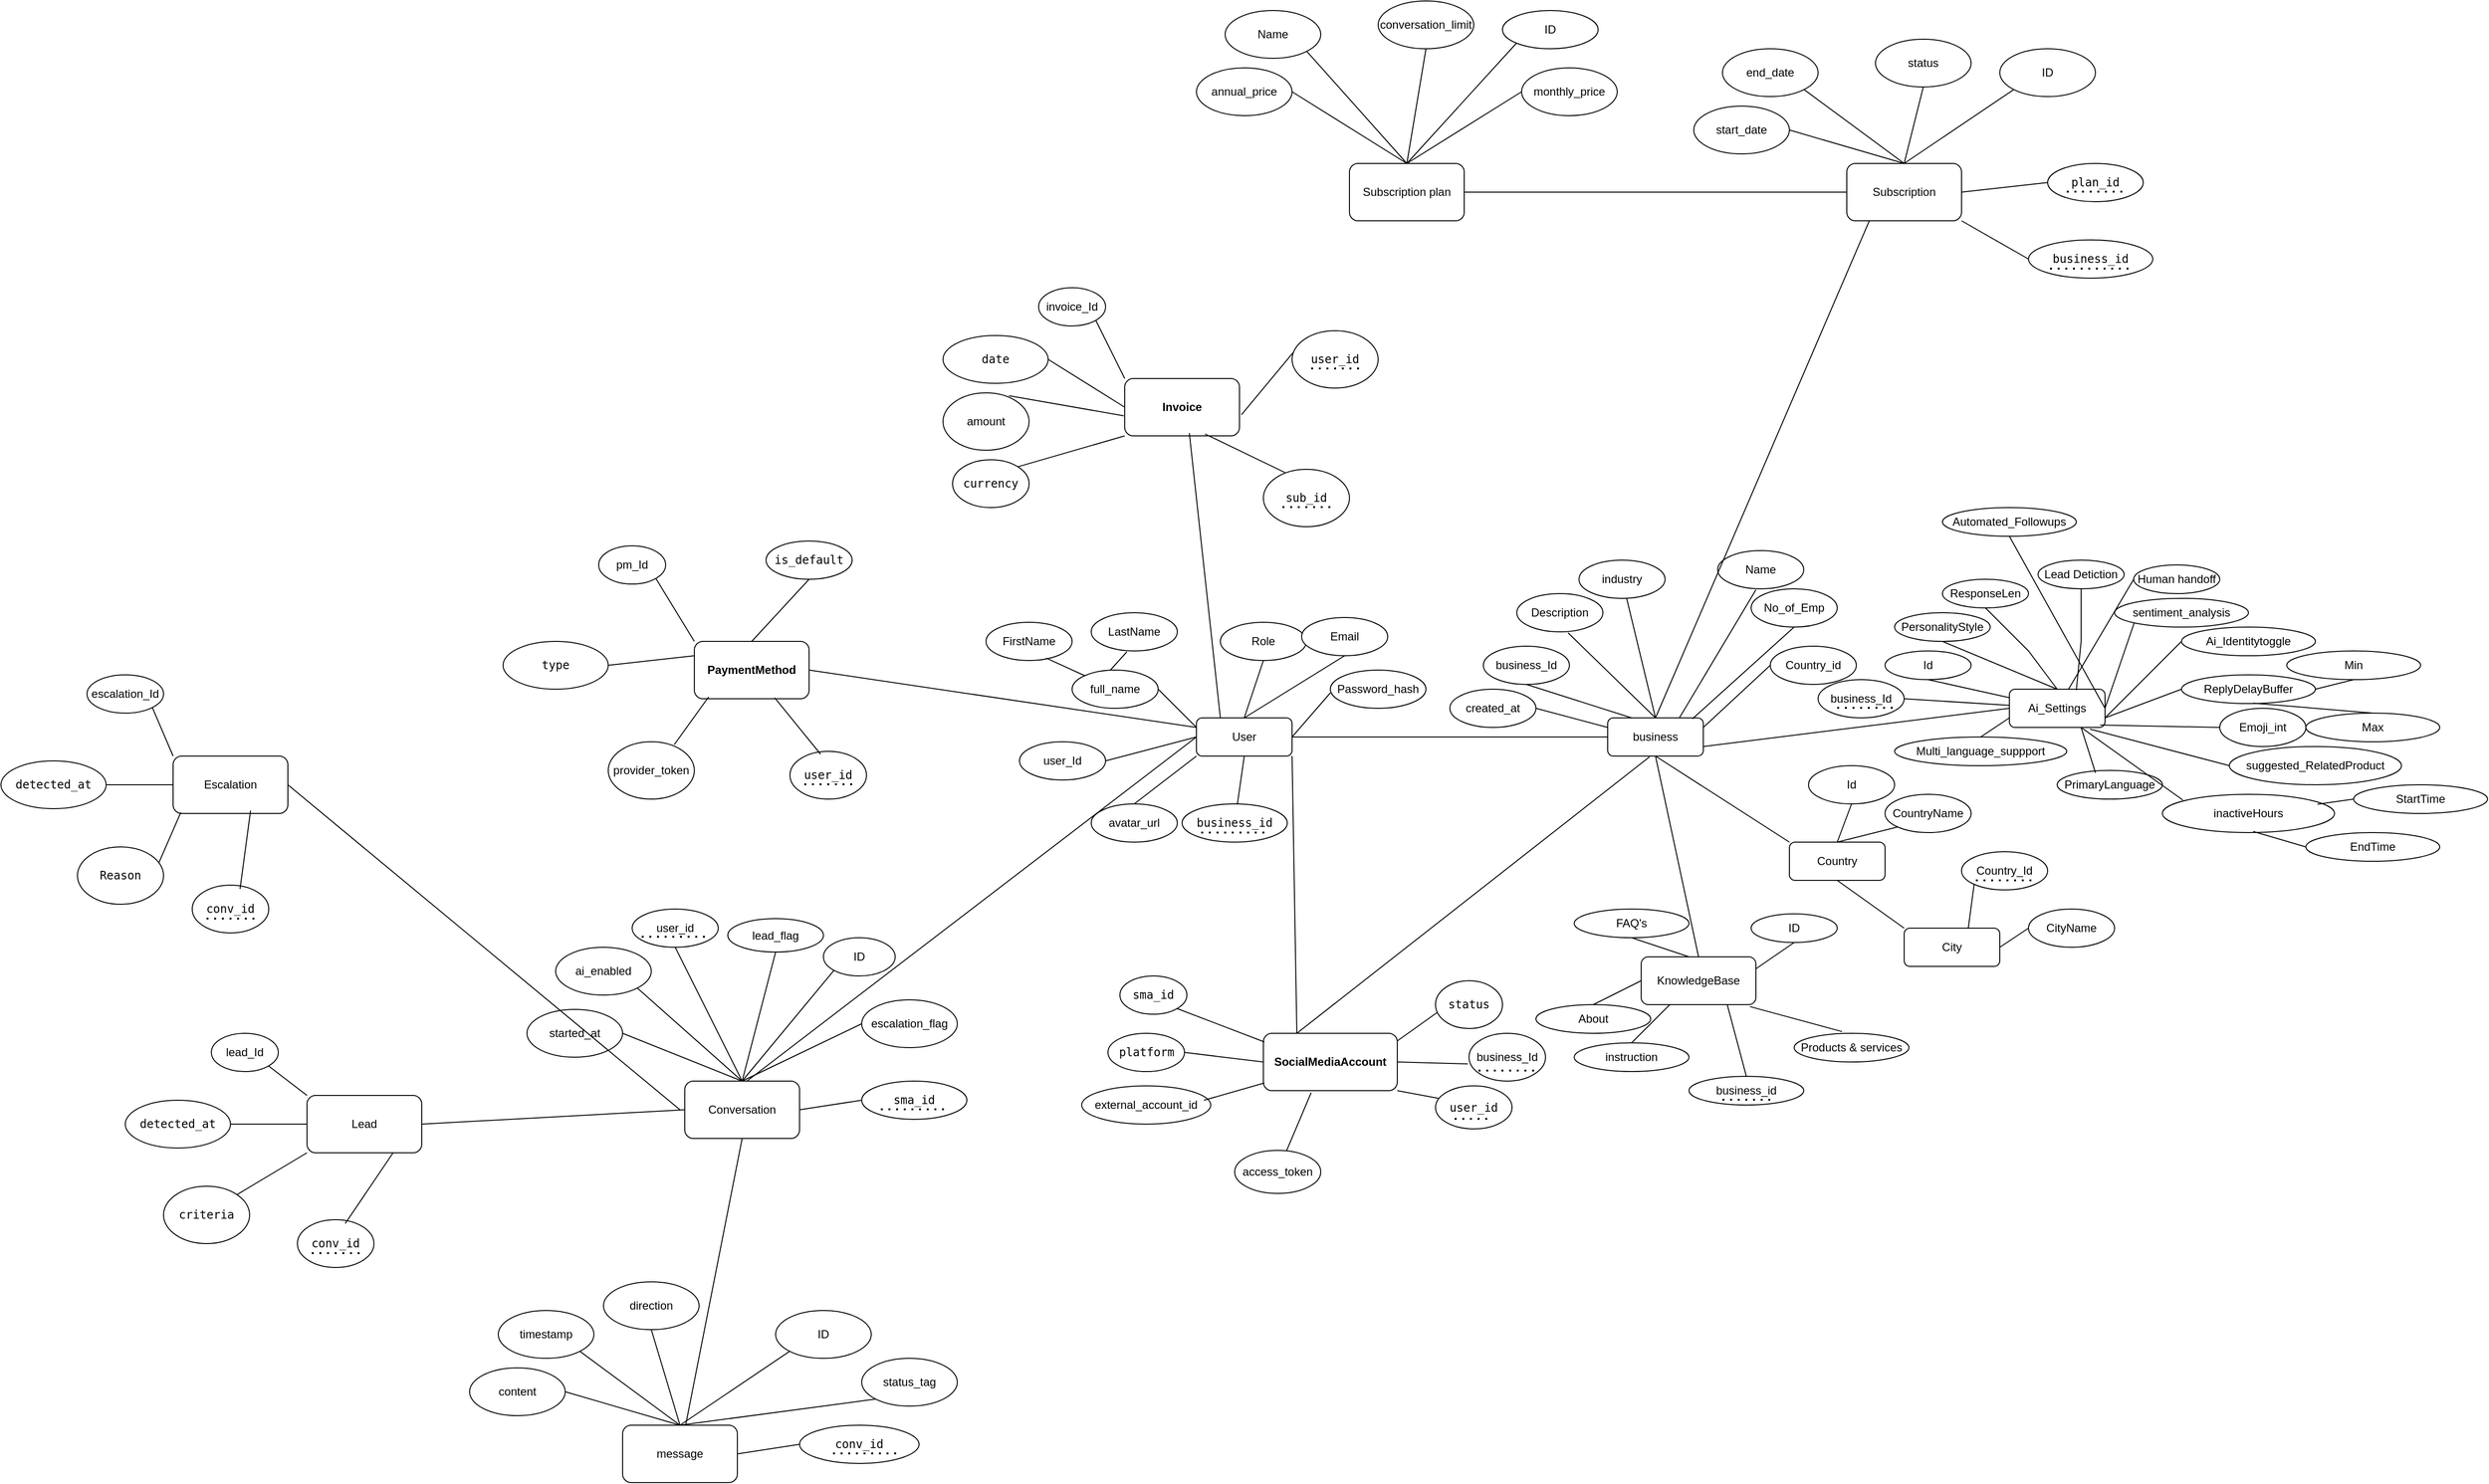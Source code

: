 <mxfile version="27.0.9">
  <diagram name="Page-1" id="7kLVpAbd8zGLOFVyjyV9">
    <mxGraphModel dx="5600" dy="2865" grid="1" gridSize="10" guides="1" tooltips="1" connect="1" arrows="1" fold="1" page="1" pageScale="1" pageWidth="850" pageHeight="1100" math="0" shadow="0">
      <root>
        <mxCell id="0" />
        <mxCell id="1" parent="0" />
        <mxCell id="YbHBjPPML3G3iV3Cdc88-1" value="full_name" style="ellipse;whiteSpace=wrap;html=1;" parent="1" vertex="1">
          <mxGeometry x="-360" y="180" width="90" height="40" as="geometry" />
        </mxCell>
        <mxCell id="YbHBjPPML3G3iV3Cdc88-3" value="User" style="rounded=1;whiteSpace=wrap;html=1;" parent="1" vertex="1">
          <mxGeometry x="-230" y="230" width="100" height="40" as="geometry" />
        </mxCell>
        <mxCell id="YbHBjPPML3G3iV3Cdc88-5" value="LastName" style="ellipse;whiteSpace=wrap;html=1;" parent="1" vertex="1">
          <mxGeometry x="-340" y="120" width="90" height="40" as="geometry" />
        </mxCell>
        <mxCell id="YbHBjPPML3G3iV3Cdc88-6" value="FirstName" style="ellipse;whiteSpace=wrap;html=1;" parent="1" vertex="1">
          <mxGeometry x="-450" y="130" width="90" height="40" as="geometry" />
        </mxCell>
        <mxCell id="YbHBjPPML3G3iV3Cdc88-8" value="" style="endArrow=none;html=1;rounded=0;entryX=0;entryY=0;entryDx=0;entryDy=0;exitX=0.698;exitY=0.936;exitDx=0;exitDy=0;exitPerimeter=0;" parent="1" source="YbHBjPPML3G3iV3Cdc88-6" target="YbHBjPPML3G3iV3Cdc88-1" edge="1">
          <mxGeometry width="50" height="50" relative="1" as="geometry">
            <mxPoint x="-410" y="220" as="sourcePoint" />
            <mxPoint x="-360" y="170" as="targetPoint" />
          </mxGeometry>
        </mxCell>
        <mxCell id="YbHBjPPML3G3iV3Cdc88-10" value="" style="endArrow=none;html=1;rounded=0;exitX=0.413;exitY=1.025;exitDx=0;exitDy=0;exitPerimeter=0;" parent="1" source="YbHBjPPML3G3iV3Cdc88-5" edge="1">
          <mxGeometry width="50" height="50" relative="1" as="geometry">
            <mxPoint x="-377" y="177" as="sourcePoint" />
            <mxPoint x="-320" y="180" as="targetPoint" />
          </mxGeometry>
        </mxCell>
        <mxCell id="YbHBjPPML3G3iV3Cdc88-11" value="" style="endArrow=none;html=1;rounded=0;entryX=0;entryY=0.25;entryDx=0;entryDy=0;exitX=1;exitY=0.5;exitDx=0;exitDy=0;" parent="1" source="YbHBjPPML3G3iV3Cdc88-1" target="YbHBjPPML3G3iV3Cdc88-3" edge="1">
          <mxGeometry width="50" height="50" relative="1" as="geometry">
            <mxPoint x="-280" y="260" as="sourcePoint" />
            <mxPoint x="-230" y="210" as="targetPoint" />
            <Array as="points">
              <mxPoint x="-250" y="220" />
            </Array>
          </mxGeometry>
        </mxCell>
        <mxCell id="YbHBjPPML3G3iV3Cdc88-12" value="Role" style="ellipse;whiteSpace=wrap;html=1;" parent="1" vertex="1">
          <mxGeometry x="-205" y="130" width="90" height="40" as="geometry" />
        </mxCell>
        <mxCell id="YbHBjPPML3G3iV3Cdc88-13" value="" style="endArrow=none;html=1;rounded=0;entryX=0.5;entryY=0;entryDx=0;entryDy=0;exitX=0.5;exitY=1;exitDx=0;exitDy=0;" parent="1" source="YbHBjPPML3G3iV3Cdc88-12" target="YbHBjPPML3G3iV3Cdc88-3" edge="1">
          <mxGeometry width="50" height="50" relative="1" as="geometry">
            <mxPoint x="-200" y="190" as="sourcePoint" />
            <mxPoint x="-160" y="230" as="targetPoint" />
            <Array as="points" />
          </mxGeometry>
        </mxCell>
        <mxCell id="YbHBjPPML3G3iV3Cdc88-14" value="user_Id" style="ellipse;whiteSpace=wrap;html=1;" parent="1" vertex="1">
          <mxGeometry x="-415" y="255" width="90" height="40" as="geometry" />
        </mxCell>
        <mxCell id="YbHBjPPML3G3iV3Cdc88-15" value="" style="endArrow=none;html=1;rounded=0;entryX=0;entryY=0.5;entryDx=0;entryDy=0;exitX=1;exitY=0.5;exitDx=0;exitDy=0;" parent="1" source="YbHBjPPML3G3iV3Cdc88-14" target="YbHBjPPML3G3iV3Cdc88-3" edge="1">
          <mxGeometry width="50" height="50" relative="1" as="geometry">
            <mxPoint x="-140" y="340" as="sourcePoint" />
            <mxPoint x="-90" y="290" as="targetPoint" />
          </mxGeometry>
        </mxCell>
        <mxCell id="YbHBjPPML3G3iV3Cdc88-16" value="Email" style="ellipse;whiteSpace=wrap;html=1;" parent="1" vertex="1">
          <mxGeometry x="-120" y="125" width="90" height="40" as="geometry" />
        </mxCell>
        <mxCell id="YbHBjPPML3G3iV3Cdc88-17" value="" style="endArrow=none;html=1;rounded=0;entryX=0.5;entryY=1;entryDx=0;entryDy=0;exitX=0.5;exitY=0;exitDx=0;exitDy=0;" parent="1" source="YbHBjPPML3G3iV3Cdc88-3" target="YbHBjPPML3G3iV3Cdc88-16" edge="1">
          <mxGeometry width="50" height="50" relative="1" as="geometry">
            <mxPoint x="-140" y="340" as="sourcePoint" />
            <mxPoint x="-90" y="290" as="targetPoint" />
          </mxGeometry>
        </mxCell>
        <mxCell id="YbHBjPPML3G3iV3Cdc88-18" value="Password_hash" style="ellipse;whiteSpace=wrap;html=1;" parent="1" vertex="1">
          <mxGeometry x="-90" y="180" width="100" height="40" as="geometry" />
        </mxCell>
        <mxCell id="YbHBjPPML3G3iV3Cdc88-19" value="" style="endArrow=none;html=1;rounded=0;entryX=0;entryY=0.597;entryDx=0;entryDy=0;entryPerimeter=0;exitX=1;exitY=0.5;exitDx=0;exitDy=0;" parent="1" source="YbHBjPPML3G3iV3Cdc88-3" target="YbHBjPPML3G3iV3Cdc88-18" edge="1">
          <mxGeometry width="50" height="50" relative="1" as="geometry">
            <mxPoint x="-140" y="340" as="sourcePoint" />
            <mxPoint x="-90" y="290" as="targetPoint" />
          </mxGeometry>
        </mxCell>
        <mxCell id="YbHBjPPML3G3iV3Cdc88-26" value="business" style="rounded=1;whiteSpace=wrap;html=1;" parent="1" vertex="1">
          <mxGeometry x="200" y="230" width="100" height="40" as="geometry" />
        </mxCell>
        <mxCell id="YbHBjPPML3G3iV3Cdc88-27" value="business_Id" style="ellipse;whiteSpace=wrap;html=1;" parent="1" vertex="1">
          <mxGeometry x="70" y="155" width="90" height="40" as="geometry" />
        </mxCell>
        <mxCell id="YbHBjPPML3G3iV3Cdc88-28" value="" style="endArrow=none;html=1;rounded=0;entryX=0.25;entryY=0;entryDx=0;entryDy=0;exitX=0.5;exitY=1;exitDx=0;exitDy=0;" parent="1" source="YbHBjPPML3G3iV3Cdc88-27" target="YbHBjPPML3G3iV3Cdc88-26" edge="1">
          <mxGeometry width="50" height="50" relative="1" as="geometry">
            <mxPoint x="210" y="189.43" as="sourcePoint" />
            <mxPoint x="290" y="189.43" as="targetPoint" />
          </mxGeometry>
        </mxCell>
        <mxCell id="YbHBjPPML3G3iV3Cdc88-29" value="Name" style="ellipse;whiteSpace=wrap;html=1;" parent="1" vertex="1">
          <mxGeometry x="315" y="55" width="90" height="40" as="geometry" />
        </mxCell>
        <mxCell id="YbHBjPPML3G3iV3Cdc88-30" value="" style="endArrow=none;html=1;rounded=0;entryX=0.444;entryY=1.025;entryDx=0;entryDy=0;entryPerimeter=0;exitX=0.75;exitY=0;exitDx=0;exitDy=0;" parent="1" source="YbHBjPPML3G3iV3Cdc88-26" target="YbHBjPPML3G3iV3Cdc88-29" edge="1">
          <mxGeometry width="50" height="50" relative="1" as="geometry">
            <mxPoint x="120" y="410" as="sourcePoint" />
            <mxPoint x="170" y="360" as="targetPoint" />
          </mxGeometry>
        </mxCell>
        <mxCell id="YbHBjPPML3G3iV3Cdc88-31" value="&lt;code data-end=&quot;435&quot; data-start=&quot;422&quot;&gt;business_id&lt;/code&gt;" style="ellipse;whiteSpace=wrap;html=1;" parent="1" vertex="1">
          <mxGeometry x="-245" y="320" width="110" height="40" as="geometry" />
        </mxCell>
        <mxCell id="YbHBjPPML3G3iV3Cdc88-32" value="" style="endArrow=none;html=1;rounded=0;exitX=0.5;exitY=1;exitDx=0;exitDy=0;" parent="1" source="YbHBjPPML3G3iV3Cdc88-3" target="YbHBjPPML3G3iV3Cdc88-31" edge="1">
          <mxGeometry width="50" height="50" relative="1" as="geometry">
            <mxPoint x="130" y="400" as="sourcePoint" />
            <mxPoint x="180" y="350" as="targetPoint" />
          </mxGeometry>
        </mxCell>
        <mxCell id="YbHBjPPML3G3iV3Cdc88-34" value="" style="endArrow=none;html=1;rounded=0;entryX=1;entryY=0.5;entryDx=0;entryDy=0;" parent="1" target="YbHBjPPML3G3iV3Cdc88-3" edge="1">
          <mxGeometry width="50" height="50" relative="1" as="geometry">
            <mxPoint x="200" y="250" as="sourcePoint" />
            <mxPoint x="180" y="350" as="targetPoint" />
          </mxGeometry>
        </mxCell>
        <mxCell id="YbHBjPPML3G3iV3Cdc88-35" value="Id" style="ellipse;whiteSpace=wrap;html=1;" parent="1" vertex="1">
          <mxGeometry x="410" y="280" width="90" height="40" as="geometry" />
        </mxCell>
        <mxCell id="YbHBjPPML3G3iV3Cdc88-36" value="Country_Id" style="ellipse;whiteSpace=wrap;html=1;" parent="1" vertex="1">
          <mxGeometry x="570" y="370" width="90" height="40" as="geometry" />
        </mxCell>
        <mxCell id="YbHBjPPML3G3iV3Cdc88-37" value="" style="endArrow=none;html=1;rounded=0;entryX=0.5;entryY=1;entryDx=0;entryDy=0;exitX=0.5;exitY=0;exitDx=0;exitDy=0;" parent="1" source="YbHBjPPML3G3iV3Cdc88-38" target="YbHBjPPML3G3iV3Cdc88-35" edge="1">
          <mxGeometry width="50" height="50" relative="1" as="geometry">
            <mxPoint x="260" y="330" as="sourcePoint" />
            <mxPoint x="310" y="280" as="targetPoint" />
          </mxGeometry>
        </mxCell>
        <mxCell id="YbHBjPPML3G3iV3Cdc88-38" value="Country" style="rounded=1;whiteSpace=wrap;html=1;" parent="1" vertex="1">
          <mxGeometry x="390" y="360" width="100" height="40" as="geometry" />
        </mxCell>
        <mxCell id="YbHBjPPML3G3iV3Cdc88-39" value="City" style="rounded=1;whiteSpace=wrap;html=1;" parent="1" vertex="1">
          <mxGeometry x="510" y="450" width="100" height="40" as="geometry" />
        </mxCell>
        <mxCell id="YbHBjPPML3G3iV3Cdc88-41" value="" style="endArrow=none;html=1;rounded=0;entryX=0;entryY=1;entryDx=0;entryDy=0;exitX=0.671;exitY=-0.01;exitDx=0;exitDy=0;exitPerimeter=0;" parent="1" source="YbHBjPPML3G3iV3Cdc88-39" target="YbHBjPPML3G3iV3Cdc88-36" edge="1">
          <mxGeometry width="50" height="50" relative="1" as="geometry">
            <mxPoint x="467" y="378" as="sourcePoint" />
            <mxPoint x="475" y="350" as="targetPoint" />
          </mxGeometry>
        </mxCell>
        <mxCell id="YbHBjPPML3G3iV3Cdc88-44" value="" style="endArrow=none;dashed=1;html=1;dashPattern=1 3;strokeWidth=2;rounded=0;" parent="1" edge="1">
          <mxGeometry width="50" height="50" relative="1" as="geometry">
            <mxPoint x="585" y="400" as="sourcePoint" />
            <mxPoint x="645" y="400" as="targetPoint" />
            <Array as="points">
              <mxPoint x="615" y="400" />
            </Array>
          </mxGeometry>
        </mxCell>
        <mxCell id="YbHBjPPML3G3iV3Cdc88-46" value="" style="endArrow=none;html=1;rounded=0;entryX=0;entryY=0.5;entryDx=0;entryDy=0;exitX=1;exitY=0.25;exitDx=0;exitDy=0;" parent="1" source="YbHBjPPML3G3iV3Cdc88-26" target="YbHBjPPML3G3iV3Cdc88-45" edge="1">
          <mxGeometry width="50" height="50" relative="1" as="geometry">
            <mxPoint x="110" y="370" as="sourcePoint" />
            <mxPoint x="160" y="320" as="targetPoint" />
          </mxGeometry>
        </mxCell>
        <mxCell id="YbHBjPPML3G3iV3Cdc88-47" value="" style="endArrow=none;dashed=1;html=1;dashPattern=1 3;strokeWidth=2;rounded=0;" parent="1" edge="1" source="YbHBjPPML3G3iV3Cdc88-45">
          <mxGeometry width="50" height="50" relative="1" as="geometry">
            <mxPoint x="380" y="170" as="sourcePoint" />
            <mxPoint x="440" y="170" as="targetPoint" />
            <Array as="points">
              <mxPoint x="410" y="170" />
            </Array>
          </mxGeometry>
        </mxCell>
        <mxCell id="YbHBjPPML3G3iV3Cdc88-48" value="CityName" style="ellipse;whiteSpace=wrap;html=1;" parent="1" vertex="1">
          <mxGeometry x="640" y="430" width="90" height="40" as="geometry" />
        </mxCell>
        <mxCell id="YbHBjPPML3G3iV3Cdc88-49" value="" style="endArrow=none;html=1;rounded=0;entryX=0;entryY=0.5;entryDx=0;entryDy=0;exitX=1;exitY=0.5;exitDx=0;exitDy=0;" parent="1" source="YbHBjPPML3G3iV3Cdc88-39" target="YbHBjPPML3G3iV3Cdc88-48" edge="1">
          <mxGeometry width="50" height="50" relative="1" as="geometry">
            <mxPoint x="150" y="370" as="sourcePoint" />
            <mxPoint x="200" y="320" as="targetPoint" />
          </mxGeometry>
        </mxCell>
        <mxCell id="YbHBjPPML3G3iV3Cdc88-50" value="" style="endArrow=none;html=1;rounded=0;entryX=0.5;entryY=1;entryDx=0;entryDy=0;exitX=0;exitY=0;exitDx=0;exitDy=0;" parent="1" source="YbHBjPPML3G3iV3Cdc88-39" target="YbHBjPPML3G3iV3Cdc88-38" edge="1">
          <mxGeometry width="50" height="50" relative="1" as="geometry">
            <mxPoint x="150" y="370" as="sourcePoint" />
            <mxPoint x="200" y="320" as="targetPoint" />
          </mxGeometry>
        </mxCell>
        <mxCell id="YbHBjPPML3G3iV3Cdc88-51" value="" style="endArrow=none;html=1;rounded=0;entryX=0.5;entryY=1;entryDx=0;entryDy=0;exitX=0;exitY=0;exitDx=0;exitDy=0;" parent="1" source="YbHBjPPML3G3iV3Cdc88-38" target="YbHBjPPML3G3iV3Cdc88-26" edge="1">
          <mxGeometry width="50" height="50" relative="1" as="geometry">
            <mxPoint x="110" y="370" as="sourcePoint" />
            <mxPoint x="160" y="320" as="targetPoint" />
          </mxGeometry>
        </mxCell>
        <mxCell id="YbHBjPPML3G3iV3Cdc88-52" value="CountryName" style="ellipse;whiteSpace=wrap;html=1;" parent="1" vertex="1">
          <mxGeometry x="490" y="310" width="90" height="40" as="geometry" />
        </mxCell>
        <mxCell id="YbHBjPPML3G3iV3Cdc88-53" value="" style="endArrow=none;html=1;rounded=0;entryX=0;entryY=1;entryDx=0;entryDy=0;exitX=0.5;exitY=0;exitDx=0;exitDy=0;" parent="1" source="YbHBjPPML3G3iV3Cdc88-38" target="YbHBjPPML3G3iV3Cdc88-52" edge="1">
          <mxGeometry width="50" height="50" relative="1" as="geometry">
            <mxPoint x="140" y="390" as="sourcePoint" />
            <mxPoint x="190" y="340" as="targetPoint" />
          </mxGeometry>
        </mxCell>
        <mxCell id="YbHBjPPML3G3iV3Cdc88-55" value="No_of_Emp" style="ellipse;whiteSpace=wrap;html=1;" parent="1" vertex="1">
          <mxGeometry x="350" y="95" width="90" height="40" as="geometry" />
        </mxCell>
        <mxCell id="YbHBjPPML3G3iV3Cdc88-56" value="" style="endArrow=none;html=1;rounded=0;entryX=0.5;entryY=1;entryDx=0;entryDy=0;exitX=0.886;exitY=0.025;exitDx=0;exitDy=0;exitPerimeter=0;" parent="1" source="YbHBjPPML3G3iV3Cdc88-26" target="YbHBjPPML3G3iV3Cdc88-55" edge="1">
          <mxGeometry width="50" height="50" relative="1" as="geometry">
            <mxPoint x="100" y="380" as="sourcePoint" />
            <mxPoint x="150" y="330" as="targetPoint" />
          </mxGeometry>
        </mxCell>
        <mxCell id="YbHBjPPML3G3iV3Cdc88-57" value="Description" style="ellipse;whiteSpace=wrap;html=1;" parent="1" vertex="1">
          <mxGeometry x="105" y="100" width="90" height="40" as="geometry" />
        </mxCell>
        <mxCell id="YbHBjPPML3G3iV3Cdc88-58" value="" style="endArrow=none;html=1;rounded=0;entryX=0.595;entryY=1.025;entryDx=0;entryDy=0;entryPerimeter=0;" parent="1" target="YbHBjPPML3G3iV3Cdc88-57" edge="1">
          <mxGeometry width="50" height="50" relative="1" as="geometry">
            <mxPoint x="250" y="230" as="sourcePoint" />
            <mxPoint x="300" y="171" as="targetPoint" />
          </mxGeometry>
        </mxCell>
        <mxCell id="YbHBjPPML3G3iV3Cdc88-59" value="Ai_Settings" style="rounded=1;whiteSpace=wrap;html=1;" parent="1" vertex="1">
          <mxGeometry x="620" y="200" width="100" height="40" as="geometry" />
        </mxCell>
        <mxCell id="YbHBjPPML3G3iV3Cdc88-60" value="" style="endArrow=none;html=1;rounded=0;entryX=1;entryY=0.75;entryDx=0;entryDy=0;exitX=0;exitY=0.5;exitDx=0;exitDy=0;" parent="1" source="YbHBjPPML3G3iV3Cdc88-59" target="YbHBjPPML3G3iV3Cdc88-26" edge="1">
          <mxGeometry width="50" height="50" relative="1" as="geometry">
            <mxPoint x="360" y="370" as="sourcePoint" />
            <mxPoint x="260" y="280" as="targetPoint" />
          </mxGeometry>
        </mxCell>
        <mxCell id="YbHBjPPML3G3iV3Cdc88-61" value="Id" style="ellipse;whiteSpace=wrap;html=1;" parent="1" vertex="1">
          <mxGeometry x="490" y="160" width="90" height="30" as="geometry" />
        </mxCell>
        <mxCell id="YbHBjPPML3G3iV3Cdc88-62" value="PersonalityStyle" style="ellipse;whiteSpace=wrap;html=1;" parent="1" vertex="1">
          <mxGeometry x="500" y="120" width="100" height="30" as="geometry" />
        </mxCell>
        <mxCell id="YbHBjPPML3G3iV3Cdc88-63" value="business_Id" style="ellipse;whiteSpace=wrap;html=1;" parent="1" vertex="1">
          <mxGeometry x="420" y="190" width="90" height="40" as="geometry" />
        </mxCell>
        <mxCell id="YbHBjPPML3G3iV3Cdc88-64" value="" style="endArrow=none;dashed=1;html=1;dashPattern=1 3;strokeWidth=2;rounded=0;" parent="1" edge="1">
          <mxGeometry width="50" height="50" relative="1" as="geometry">
            <mxPoint x="440" y="219.5" as="sourcePoint" />
            <mxPoint x="500" y="219.5" as="targetPoint" />
            <Array as="points">
              <mxPoint x="470" y="219.5" />
            </Array>
          </mxGeometry>
        </mxCell>
        <mxCell id="YbHBjPPML3G3iV3Cdc88-65" value="" style="endArrow=none;html=1;rounded=0;entryX=1;entryY=0.5;entryDx=0;entryDy=0;" parent="1" source="YbHBjPPML3G3iV3Cdc88-59" target="YbHBjPPML3G3iV3Cdc88-63" edge="1">
          <mxGeometry width="50" height="50" relative="1" as="geometry">
            <mxPoint x="420" y="320" as="sourcePoint" />
            <mxPoint x="430" y="220" as="targetPoint" />
          </mxGeometry>
        </mxCell>
        <mxCell id="YbHBjPPML3G3iV3Cdc88-66" value="ResponseLen" style="ellipse;whiteSpace=wrap;html=1;" parent="1" vertex="1">
          <mxGeometry x="550" y="85" width="90" height="30" as="geometry" />
        </mxCell>
        <mxCell id="YbHBjPPML3G3iV3Cdc88-67" value="PrimaryLanguage" style="ellipse;whiteSpace=wrap;html=1;" parent="1" vertex="1">
          <mxGeometry x="670" y="285" width="110" height="30" as="geometry" />
        </mxCell>
        <mxCell id="YbHBjPPML3G3iV3Cdc88-68" value="Multi_language_suppport" style="ellipse;whiteSpace=wrap;html=1;" parent="1" vertex="1">
          <mxGeometry x="500" y="250" width="180" height="30" as="geometry" />
        </mxCell>
        <mxCell id="YbHBjPPML3G3iV3Cdc88-69" value="" style="endArrow=none;html=1;rounded=0;entryX=0.5;entryY=1;entryDx=0;entryDy=0;" parent="1" source="YbHBjPPML3G3iV3Cdc88-59" target="YbHBjPPML3G3iV3Cdc88-61" edge="1">
          <mxGeometry width="50" height="50" relative="1" as="geometry">
            <mxPoint x="420" y="320" as="sourcePoint" />
            <mxPoint x="470" y="270" as="targetPoint" />
          </mxGeometry>
        </mxCell>
        <mxCell id="YbHBjPPML3G3iV3Cdc88-70" value="" style="endArrow=none;html=1;rounded=0;entryX=0.5;entryY=1;entryDx=0;entryDy=0;exitX=0.5;exitY=0;exitDx=0;exitDy=0;" parent="1" source="YbHBjPPML3G3iV3Cdc88-59" target="YbHBjPPML3G3iV3Cdc88-62" edge="1">
          <mxGeometry width="50" height="50" relative="1" as="geometry">
            <mxPoint x="667" y="210" as="sourcePoint" />
            <mxPoint x="645" y="175" as="targetPoint" />
          </mxGeometry>
        </mxCell>
        <mxCell id="YbHBjPPML3G3iV3Cdc88-71" value="" style="endArrow=none;html=1;rounded=0;entryX=0.5;entryY=1;entryDx=0;entryDy=0;" parent="1" target="YbHBjPPML3G3iV3Cdc88-66" edge="1">
          <mxGeometry width="50" height="50" relative="1" as="geometry">
            <mxPoint x="670" y="200" as="sourcePoint" />
            <mxPoint x="655" y="185" as="targetPoint" />
            <Array as="points">
              <mxPoint x="640" y="160" />
            </Array>
          </mxGeometry>
        </mxCell>
        <mxCell id="YbHBjPPML3G3iV3Cdc88-72" value="" style="endArrow=none;html=1;rounded=0;entryX=0.75;entryY=1;entryDx=0;entryDy=0;exitX=0.364;exitY=0.081;exitDx=0;exitDy=0;exitPerimeter=0;" parent="1" source="YbHBjPPML3G3iV3Cdc88-67" target="YbHBjPPML3G3iV3Cdc88-59" edge="1">
          <mxGeometry width="50" height="50" relative="1" as="geometry">
            <mxPoint x="687" y="230" as="sourcePoint" />
            <mxPoint x="665" y="195" as="targetPoint" />
          </mxGeometry>
        </mxCell>
        <mxCell id="YbHBjPPML3G3iV3Cdc88-73" value="" style="endArrow=none;html=1;rounded=0;entryX=0;entryY=0.75;entryDx=0;entryDy=0;exitX=0.5;exitY=0;exitDx=0;exitDy=0;" parent="1" source="YbHBjPPML3G3iV3Cdc88-68" target="YbHBjPPML3G3iV3Cdc88-59" edge="1">
          <mxGeometry width="50" height="50" relative="1" as="geometry">
            <mxPoint x="697" y="240" as="sourcePoint" />
            <mxPoint x="675" y="205" as="targetPoint" />
          </mxGeometry>
        </mxCell>
        <mxCell id="YbHBjPPML3G3iV3Cdc88-75" value="Lead Detiction" style="ellipse;whiteSpace=wrap;html=1;" parent="1" vertex="1">
          <mxGeometry x="650" y="65" width="90" height="30" as="geometry" />
        </mxCell>
        <mxCell id="YbHBjPPML3G3iV3Cdc88-76" value="Human handoff" style="ellipse;whiteSpace=wrap;html=1;" parent="1" vertex="1">
          <mxGeometry x="750" y="70" width="90" height="30" as="geometry" />
        </mxCell>
        <mxCell id="YbHBjPPML3G3iV3Cdc88-77" value="sentiment_analysis" style="ellipse;whiteSpace=wrap;html=1;" parent="1" vertex="1">
          <mxGeometry x="730" y="105" width="140" height="30" as="geometry" />
        </mxCell>
        <mxCell id="YbHBjPPML3G3iV3Cdc88-78" value="Automated_Followups" style="ellipse;whiteSpace=wrap;html=1;" parent="1" vertex="1">
          <mxGeometry x="550" y="10" width="140" height="30" as="geometry" />
        </mxCell>
        <mxCell id="YbHBjPPML3G3iV3Cdc88-79" value="" style="endArrow=none;html=1;rounded=0;entryX=0.5;entryY=1;entryDx=0;entryDy=0;exitX=0.7;exitY=0.025;exitDx=0;exitDy=0;exitPerimeter=0;" parent="1" source="YbHBjPPML3G3iV3Cdc88-59" target="YbHBjPPML3G3iV3Cdc88-75" edge="1">
          <mxGeometry width="50" height="50" relative="1" as="geometry">
            <mxPoint x="680" y="210" as="sourcePoint" />
            <mxPoint x="665" y="115" as="targetPoint" />
            <Array as="points">
              <mxPoint x="695" y="150" />
            </Array>
          </mxGeometry>
        </mxCell>
        <mxCell id="YbHBjPPML3G3iV3Cdc88-84" value="" style="endArrow=none;html=1;rounded=0;entryX=1;entryY=0.5;entryDx=0;entryDy=0;exitX=0.5;exitY=1;exitDx=0;exitDy=0;" parent="1" source="YbHBjPPML3G3iV3Cdc88-78" target="YbHBjPPML3G3iV3Cdc88-59" edge="1">
          <mxGeometry width="50" height="50" relative="1" as="geometry">
            <mxPoint x="680" y="210" as="sourcePoint" />
            <mxPoint x="615" y="145" as="targetPoint" />
          </mxGeometry>
        </mxCell>
        <mxCell id="YbHBjPPML3G3iV3Cdc88-85" value="" style="endArrow=none;html=1;rounded=0;entryX=0;entryY=1;entryDx=0;entryDy=0;" parent="1" target="YbHBjPPML3G3iV3Cdc88-77" edge="1">
          <mxGeometry width="50" height="50" relative="1" as="geometry">
            <mxPoint x="720" y="220" as="sourcePoint" />
            <mxPoint x="625" y="155" as="targetPoint" />
          </mxGeometry>
        </mxCell>
        <mxCell id="YbHBjPPML3G3iV3Cdc88-86" value="" style="endArrow=none;html=1;rounded=0;entryX=0;entryY=0.5;entryDx=0;entryDy=0;" parent="1" source="YbHBjPPML3G3iV3Cdc88-59" target="YbHBjPPML3G3iV3Cdc88-76" edge="1">
          <mxGeometry width="50" height="50" relative="1" as="geometry">
            <mxPoint x="700" y="230" as="sourcePoint" />
            <mxPoint x="635" y="165" as="targetPoint" />
          </mxGeometry>
        </mxCell>
        <mxCell id="YbHBjPPML3G3iV3Cdc88-87" value="Ai_Identitytoggle" style="ellipse;whiteSpace=wrap;html=1;" parent="1" vertex="1">
          <mxGeometry x="800" y="135" width="140" height="30" as="geometry" />
        </mxCell>
        <mxCell id="YbHBjPPML3G3iV3Cdc88-88" value="" style="endArrow=none;html=1;rounded=0;entryX=1;entryY=0.75;entryDx=0;entryDy=0;exitX=0;exitY=0.5;exitDx=0;exitDy=0;" parent="1" source="YbHBjPPML3G3iV3Cdc88-87" target="YbHBjPPML3G3iV3Cdc88-59" edge="1">
          <mxGeometry width="50" height="50" relative="1" as="geometry">
            <mxPoint x="800" y="225" as="sourcePoint" />
            <mxPoint x="730" y="230" as="targetPoint" />
          </mxGeometry>
        </mxCell>
        <mxCell id="YbHBjPPML3G3iV3Cdc88-89" value="ReplyDelayBuffer" style="ellipse;whiteSpace=wrap;html=1;" parent="1" vertex="1">
          <mxGeometry x="800" y="185" width="140" height="30" as="geometry" />
        </mxCell>
        <mxCell id="YbHBjPPML3G3iV3Cdc88-90" value="Max" style="ellipse;whiteSpace=wrap;html=1;" parent="1" vertex="1">
          <mxGeometry x="930" y="225" width="140" height="30" as="geometry" />
        </mxCell>
        <mxCell id="YbHBjPPML3G3iV3Cdc88-91" value="Min" style="ellipse;whiteSpace=wrap;html=1;" parent="1" vertex="1">
          <mxGeometry x="910" y="160" width="140" height="30" as="geometry" />
        </mxCell>
        <mxCell id="YbHBjPPML3G3iV3Cdc88-92" value="" style="endArrow=none;html=1;rounded=0;exitX=0;exitY=0.5;exitDx=0;exitDy=0;entryX=1;entryY=0.75;entryDx=0;entryDy=0;" parent="1" source="YbHBjPPML3G3iV3Cdc88-89" target="YbHBjPPML3G3iV3Cdc88-59" edge="1">
          <mxGeometry width="50" height="50" relative="1" as="geometry">
            <mxPoint x="810" y="215" as="sourcePoint" />
            <mxPoint x="860" y="165" as="targetPoint" />
          </mxGeometry>
        </mxCell>
        <mxCell id="YbHBjPPML3G3iV3Cdc88-93" value="" style="endArrow=none;html=1;rounded=0;entryX=0.5;entryY=0;entryDx=0;entryDy=0;exitX=0.536;exitY=0.986;exitDx=0;exitDy=0;exitPerimeter=0;" parent="1" source="YbHBjPPML3G3iV3Cdc88-89" target="YbHBjPPML3G3iV3Cdc88-90" edge="1">
          <mxGeometry width="50" height="50" relative="1" as="geometry">
            <mxPoint x="800" y="280" as="sourcePoint" />
            <mxPoint x="850" y="230" as="targetPoint" />
          </mxGeometry>
        </mxCell>
        <mxCell id="YbHBjPPML3G3iV3Cdc88-94" value="" style="endArrow=none;html=1;rounded=0;exitX=1;exitY=0.5;exitDx=0;exitDy=0;" parent="1" source="YbHBjPPML3G3iV3Cdc88-89" edge="1">
          <mxGeometry width="50" height="50" relative="1" as="geometry">
            <mxPoint x="930" y="240" as="sourcePoint" />
            <mxPoint x="980" y="190" as="targetPoint" />
          </mxGeometry>
        </mxCell>
        <mxCell id="YbHBjPPML3G3iV3Cdc88-95" value="Emoji_int" style="ellipse;whiteSpace=wrap;html=1;" parent="1" vertex="1">
          <mxGeometry x="840" y="220" width="90" height="40" as="geometry" />
        </mxCell>
        <mxCell id="YbHBjPPML3G3iV3Cdc88-96" value="" style="endArrow=none;html=1;rounded=0;entryX=0;entryY=0.5;entryDx=0;entryDy=0;exitX=0.536;exitY=0.986;exitDx=0;exitDy=0;exitPerimeter=0;" parent="1" target="YbHBjPPML3G3iV3Cdc88-95" edge="1">
          <mxGeometry width="50" height="50" relative="1" as="geometry">
            <mxPoint x="715" y="237.5" as="sourcePoint" />
            <mxPoint x="820" y="252.5" as="targetPoint" />
          </mxGeometry>
        </mxCell>
        <mxCell id="YbHBjPPML3G3iV3Cdc88-97" value="suggested_RelatedProduct" style="ellipse;whiteSpace=wrap;html=1;" parent="1" vertex="1">
          <mxGeometry x="850" y="260" width="180" height="40" as="geometry" />
        </mxCell>
        <mxCell id="YbHBjPPML3G3iV3Cdc88-98" value="inactiveHours" style="ellipse;whiteSpace=wrap;html=1;" parent="1" vertex="1">
          <mxGeometry x="780" y="310" width="180" height="40" as="geometry" />
        </mxCell>
        <mxCell id="YbHBjPPML3G3iV3Cdc88-99" value="StartTime" style="ellipse;whiteSpace=wrap;html=1;" parent="1" vertex="1">
          <mxGeometry x="980" y="300" width="140" height="30" as="geometry" />
        </mxCell>
        <mxCell id="YbHBjPPML3G3iV3Cdc88-100" value="EndTime" style="ellipse;whiteSpace=wrap;html=1;" parent="1" vertex="1">
          <mxGeometry x="930" y="350" width="140" height="30" as="geometry" />
        </mxCell>
        <mxCell id="YbHBjPPML3G3iV3Cdc88-101" value="" style="endArrow=none;html=1;rounded=0;entryX=0;entryY=0.5;entryDx=0;entryDy=0;exitX=0.843;exitY=1.043;exitDx=0;exitDy=0;exitPerimeter=0;" parent="1" source="YbHBjPPML3G3iV3Cdc88-59" target="YbHBjPPML3G3iV3Cdc88-97" edge="1">
          <mxGeometry width="50" height="50" relative="1" as="geometry">
            <mxPoint x="725" y="247.5" as="sourcePoint" />
            <mxPoint x="850" y="250" as="targetPoint" />
          </mxGeometry>
        </mxCell>
        <mxCell id="YbHBjPPML3G3iV3Cdc88-102" value="" style="endArrow=none;html=1;rounded=0;entryX=0.119;entryY=0.15;entryDx=0;entryDy=0;exitX=0.75;exitY=1;exitDx=0;exitDy=0;entryPerimeter=0;" parent="1" source="YbHBjPPML3G3iV3Cdc88-59" target="YbHBjPPML3G3iV3Cdc88-98" edge="1">
          <mxGeometry width="50" height="50" relative="1" as="geometry">
            <mxPoint x="714" y="252" as="sourcePoint" />
            <mxPoint x="860" y="290" as="targetPoint" />
          </mxGeometry>
        </mxCell>
        <mxCell id="YbHBjPPML3G3iV3Cdc88-103" value="" style="endArrow=none;html=1;rounded=0;entryX=0.901;entryY=0.258;entryDx=0;entryDy=0;exitX=0;exitY=0.5;exitDx=0;exitDy=0;entryPerimeter=0;" parent="1" source="YbHBjPPML3G3iV3Cdc88-99" target="YbHBjPPML3G3iV3Cdc88-98" edge="1">
          <mxGeometry width="50" height="50" relative="1" as="geometry">
            <mxPoint x="880" y="370" as="sourcePoint" />
            <mxPoint x="986" y="446" as="targetPoint" />
          </mxGeometry>
        </mxCell>
        <mxCell id="YbHBjPPML3G3iV3Cdc88-104" value="" style="endArrow=none;html=1;rounded=0;entryX=0.528;entryY=0.972;entryDx=0;entryDy=0;exitX=0;exitY=0.5;exitDx=0;exitDy=0;entryPerimeter=0;" parent="1" source="YbHBjPPML3G3iV3Cdc88-100" target="YbHBjPPML3G3iV3Cdc88-98" edge="1">
          <mxGeometry width="50" height="50" relative="1" as="geometry">
            <mxPoint x="990" y="325" as="sourcePoint" />
            <mxPoint x="952" y="330" as="targetPoint" />
          </mxGeometry>
        </mxCell>
        <mxCell id="YbHBjPPML3G3iV3Cdc88-106" value="KnowledgeBase" style="rounded=1;whiteSpace=wrap;html=1;" parent="1" vertex="1">
          <mxGeometry x="235" y="480" width="120" height="50" as="geometry" />
        </mxCell>
        <mxCell id="YbHBjPPML3G3iV3Cdc88-107" value="" style="endArrow=none;html=1;rounded=0;exitX=0.5;exitY=0;exitDx=0;exitDy=0;entryX=0.5;entryY=1;entryDx=0;entryDy=0;" parent="1" source="YbHBjPPML3G3iV3Cdc88-106" target="YbHBjPPML3G3iV3Cdc88-26" edge="1">
          <mxGeometry width="50" height="50" relative="1" as="geometry">
            <mxPoint x="485" y="490" as="sourcePoint" />
            <mxPoint x="370" y="410" as="targetPoint" />
          </mxGeometry>
        </mxCell>
        <mxCell id="YbHBjPPML3G3iV3Cdc88-108" value="ID" style="ellipse;whiteSpace=wrap;html=1;" parent="1" vertex="1">
          <mxGeometry x="350" y="435" width="90" height="30" as="geometry" />
        </mxCell>
        <mxCell id="YbHBjPPML3G3iV3Cdc88-109" value="About" style="ellipse;whiteSpace=wrap;html=1;" parent="1" vertex="1">
          <mxGeometry x="125" y="530" width="120" height="30" as="geometry" />
        </mxCell>
        <mxCell id="YbHBjPPML3G3iV3Cdc88-111" value="instruction" style="ellipse;whiteSpace=wrap;html=1;" parent="1" vertex="1">
          <mxGeometry x="165" y="570" width="120" height="30" as="geometry" />
        </mxCell>
        <mxCell id="YbHBjPPML3G3iV3Cdc88-112" value="Products &amp;amp; services" style="ellipse;whiteSpace=wrap;html=1;" parent="1" vertex="1">
          <mxGeometry x="395" y="560" width="120" height="30" as="geometry" />
        </mxCell>
        <mxCell id="YbHBjPPML3G3iV3Cdc88-113" value="FAQ&#39;s" style="ellipse;whiteSpace=wrap;html=1;" parent="1" vertex="1">
          <mxGeometry x="165" y="430" width="120" height="30" as="geometry" />
        </mxCell>
        <mxCell id="YbHBjPPML3G3iV3Cdc88-115" value="" style="endArrow=none;html=1;rounded=0;exitX=0.5;exitY=1;exitDx=0;exitDy=0;entryX=1;entryY=0.25;entryDx=0;entryDy=0;" parent="1" source="YbHBjPPML3G3iV3Cdc88-108" target="YbHBjPPML3G3iV3Cdc88-106" edge="1">
          <mxGeometry width="50" height="50" relative="1" as="geometry">
            <mxPoint x="205" y="485" as="sourcePoint" />
            <mxPoint x="555" y="410" as="targetPoint" />
          </mxGeometry>
        </mxCell>
        <mxCell id="YbHBjPPML3G3iV3Cdc88-116" value="" style="endArrow=none;html=1;rounded=0;exitX=0.5;exitY=0;exitDx=0;exitDy=0;entryX=0;entryY=0.5;entryDx=0;entryDy=0;" parent="1" source="YbHBjPPML3G3iV3Cdc88-109" target="YbHBjPPML3G3iV3Cdc88-106" edge="1">
          <mxGeometry width="50" height="50" relative="1" as="geometry">
            <mxPoint x="190" y="520" as="sourcePoint" />
            <mxPoint x="245" y="515" as="targetPoint" />
          </mxGeometry>
        </mxCell>
        <mxCell id="YbHBjPPML3G3iV3Cdc88-117" value="" style="endArrow=none;html=1;rounded=0;exitX=0.5;exitY=0;exitDx=0;exitDy=0;entryX=0.25;entryY=1;entryDx=0;entryDy=0;" parent="1" source="YbHBjPPML3G3iV3Cdc88-111" target="YbHBjPPML3G3iV3Cdc88-106" edge="1">
          <mxGeometry width="50" height="50" relative="1" as="geometry">
            <mxPoint x="195" y="540" as="sourcePoint" />
            <mxPoint x="245" y="515" as="targetPoint" />
          </mxGeometry>
        </mxCell>
        <mxCell id="YbHBjPPML3G3iV3Cdc88-118" value="" style="endArrow=none;html=1;rounded=0;exitX=0.417;exitY=-0.061;exitDx=0;exitDy=0;entryX=0.948;entryY=1.041;entryDx=0;entryDy=0;exitPerimeter=0;entryPerimeter=0;" parent="1" source="YbHBjPPML3G3iV3Cdc88-112" target="YbHBjPPML3G3iV3Cdc88-106" edge="1">
          <mxGeometry width="50" height="50" relative="1" as="geometry">
            <mxPoint x="205" y="550" as="sourcePoint" />
            <mxPoint x="255" y="525" as="targetPoint" />
          </mxGeometry>
        </mxCell>
        <mxCell id="YbHBjPPML3G3iV3Cdc88-119" value="" style="endArrow=none;html=1;rounded=0;exitX=0.5;exitY=1;exitDx=0;exitDy=0;" parent="1" edge="1" source="YbHBjPPML3G3iV3Cdc88-113">
          <mxGeometry width="50" height="50" relative="1" as="geometry">
            <mxPoint x="415" y="540" as="sourcePoint" />
            <mxPoint x="285" y="480" as="targetPoint" />
          </mxGeometry>
        </mxCell>
        <mxCell id="3dx5iW9VwuyzpL9EPXL8-1" value="&lt;span style=&quot;color: rgba(0, 0, 0, 0); font-family: monospace; font-size: 0px; text-align: start; text-wrap: nowrap;&quot;&gt;%3CmxGraphModel%3E%3Croot%3E%3CmxCell%20id%3D%220%22%2F%3E%3CmxCell%20id%3D%221%22%20parent%3D%220%22%2F%3E%3CmxCell%20id%3D%222%22%20value%3D%22Email%22%20style%3D%22ellipse%3BwhiteSpace%3Dwrap%3Bhtml%3D1%3B%22%20vertex%3D%221%22%20parent%3D%221%22%3E%3CmxGeometry%20x%3D%22-160%22%20y%3D%22120%22%20width%3D%2290%22%20height%3D%2240%22%20as%3D%22geometry%22%2F%3E%3C%2FmxCell%3E%3C%2Froot%3E%3C%2FmxGraphModel%3E&lt;/span&gt;avatar_url" style="ellipse;whiteSpace=wrap;html=1;" parent="1" vertex="1">
          <mxGeometry x="-340" y="320" width="90" height="40" as="geometry" />
        </mxCell>
        <mxCell id="3dx5iW9VwuyzpL9EPXL8-2" value="" style="endArrow=none;html=1;rounded=0;entryX=0.5;entryY=0;entryDx=0;entryDy=0;exitX=0;exitY=1;exitDx=0;exitDy=0;" parent="1" source="YbHBjPPML3G3iV3Cdc88-3" target="3dx5iW9VwuyzpL9EPXL8-1" edge="1">
          <mxGeometry width="50" height="50" relative="1" as="geometry">
            <mxPoint x="-200" y="310" as="sourcePoint" />
            <mxPoint x="-120" y="310" as="targetPoint" />
          </mxGeometry>
        </mxCell>
        <mxCell id="xxR_0bkfxEYzeuf-1PEA-1" value="Lead" style="rounded=1;whiteSpace=wrap;html=1;" parent="1" vertex="1">
          <mxGeometry x="-1160" y="625" width="120" height="60" as="geometry" />
        </mxCell>
        <mxCell id="wQtKM8gB9UBZn7w7_4pG-1" value="" style="endArrow=none;dashed=1;html=1;dashPattern=1 3;strokeWidth=2;rounded=0;" edge="1" parent="1">
          <mxGeometry width="50" height="50" relative="1" as="geometry">
            <mxPoint x="-225" y="350" as="sourcePoint" />
            <mxPoint x="-155" y="350" as="targetPoint" />
          </mxGeometry>
        </mxCell>
        <mxCell id="1fuk3EBthYL0l5L_YTJi-2" value="Subscription plan" style="rounded=1;whiteSpace=wrap;html=1;" vertex="1" parent="1">
          <mxGeometry x="-70" y="-350" width="120" height="60" as="geometry" />
        </mxCell>
        <mxCell id="xxR_0bkfxEYzeuf-1PEA-2" value="lead_Id" style="ellipse;whiteSpace=wrap;html=1;" vertex="1" parent="1">
          <mxGeometry x="-1260" y="560" width="70" height="40" as="geometry" />
        </mxCell>
        <mxCell id="1fuk3EBthYL0l5L_YTJi-3" value="ID" style="ellipse;whiteSpace=wrap;html=1;" vertex="1" parent="1">
          <mxGeometry x="90" y="-510" width="100" height="40" as="geometry" />
        </mxCell>
        <mxCell id="xxR_0bkfxEYzeuf-1PEA-3" value="&lt;code data-end=&quot;3399&quot; data-start=&quot;3389&quot;&gt;criteria&lt;/code&gt; " style="ellipse;whiteSpace=wrap;html=1;" vertex="1" parent="1">
          <mxGeometry x="-1310" y="720" width="90" height="60" as="geometry" />
        </mxCell>
        <mxCell id="1fuk3EBthYL0l5L_YTJi-4" value="Name" style="ellipse;whiteSpace=wrap;html=1;" vertex="1" parent="1">
          <mxGeometry x="-200" y="-510" width="100" height="50" as="geometry" />
        </mxCell>
        <mxCell id="xxR_0bkfxEYzeuf-1PEA-4" value="" style="endArrow=none;html=1;rounded=0;exitX=1;exitY=0;exitDx=0;exitDy=0;entryX=0;entryY=1;entryDx=0;entryDy=0;" edge="1" parent="1" source="xxR_0bkfxEYzeuf-1PEA-3" target="xxR_0bkfxEYzeuf-1PEA-1">
          <mxGeometry width="50" height="50" relative="1" as="geometry">
            <mxPoint x="-1200" y="735" as="sourcePoint" />
            <mxPoint x="-1150" y="685" as="targetPoint" />
          </mxGeometry>
        </mxCell>
        <mxCell id="1fuk3EBthYL0l5L_YTJi-5" value="monthly_price" style="ellipse;whiteSpace=wrap;html=1;" vertex="1" parent="1">
          <mxGeometry x="110" y="-450" width="100" height="50" as="geometry" />
        </mxCell>
        <mxCell id="xxR_0bkfxEYzeuf-1PEA-5" value="" style="endArrow=none;html=1;rounded=0;entryX=0;entryY=0;entryDx=0;entryDy=0;exitX=1;exitY=1;exitDx=0;exitDy=0;" edge="1" parent="1" source="xxR_0bkfxEYzeuf-1PEA-2" target="xxR_0bkfxEYzeuf-1PEA-1">
          <mxGeometry width="50" height="50" relative="1" as="geometry">
            <mxPoint x="-1200" y="635" as="sourcePoint" />
            <mxPoint x="-1150" y="585" as="targetPoint" />
          </mxGeometry>
        </mxCell>
        <mxCell id="1fuk3EBthYL0l5L_YTJi-6" value="annual_price" style="ellipse;whiteSpace=wrap;html=1;" vertex="1" parent="1">
          <mxGeometry x="-230" y="-450" width="100" height="50" as="geometry" />
        </mxCell>
        <mxCell id="xxR_0bkfxEYzeuf-1PEA-6" value="&lt;code data-end=&quot;3382&quot; data-start=&quot;3369&quot;&gt;detected_at&lt;/code&gt;" style="ellipse;whiteSpace=wrap;html=1;" vertex="1" parent="1">
          <mxGeometry x="-1350" y="630" width="110" height="50" as="geometry" />
        </mxCell>
        <mxCell id="1fuk3EBthYL0l5L_YTJi-8" value="conversation_limit" style="ellipse;whiteSpace=wrap;html=1;" vertex="1" parent="1">
          <mxGeometry x="-40" y="-520" width="100" height="50" as="geometry" />
        </mxCell>
        <mxCell id="xxR_0bkfxEYzeuf-1PEA-7" value="" style="endArrow=none;html=1;rounded=0;exitX=1;exitY=0.5;exitDx=0;exitDy=0;entryX=0;entryY=0.5;entryDx=0;entryDy=0;" edge="1" parent="1" source="xxR_0bkfxEYzeuf-1PEA-6" target="xxR_0bkfxEYzeuf-1PEA-1">
          <mxGeometry width="50" height="50" relative="1" as="geometry">
            <mxPoint x="-1210" y="695" as="sourcePoint" />
            <mxPoint x="-1160" y="645" as="targetPoint" />
          </mxGeometry>
        </mxCell>
        <mxCell id="1fuk3EBthYL0l5L_YTJi-9" value="" style="endArrow=none;html=1;rounded=0;entryX=0.5;entryY=1;entryDx=0;entryDy=0;exitX=0.5;exitY=0;exitDx=0;exitDy=0;" edge="1" parent="1" source="1fuk3EBthYL0l5L_YTJi-2" target="1fuk3EBthYL0l5L_YTJi-8">
          <mxGeometry width="50" height="50" relative="1" as="geometry">
            <mxPoint x="-120" y="-380" as="sourcePoint" />
            <mxPoint x="-70" y="-430" as="targetPoint" />
          </mxGeometry>
        </mxCell>
        <mxCell id="xxR_0bkfxEYzeuf-1PEA-8" value="&lt;code data-end=&quot;3447&quot; data-start=&quot;3438&quot;&gt;conv_id&lt;/code&gt; " style="ellipse;whiteSpace=wrap;html=1;" vertex="1" parent="1">
          <mxGeometry x="-1170" y="755" width="80" height="50" as="geometry" />
        </mxCell>
        <mxCell id="1fuk3EBthYL0l5L_YTJi-11" value="" style="endArrow=none;html=1;rounded=0;entryX=0;entryY=1;entryDx=0;entryDy=0;exitX=0.5;exitY=0;exitDx=0;exitDy=0;" edge="1" parent="1" source="1fuk3EBthYL0l5L_YTJi-2" target="1fuk3EBthYL0l5L_YTJi-3">
          <mxGeometry width="50" height="50" relative="1" as="geometry">
            <mxPoint x="230" y="-310" as="sourcePoint" />
            <mxPoint x="230" y="-390" as="targetPoint" />
          </mxGeometry>
        </mxCell>
        <mxCell id="xxR_0bkfxEYzeuf-1PEA-11" value="" style="endArrow=none;dashed=1;html=1;dashPattern=1 3;strokeWidth=2;rounded=0;" edge="1" parent="1">
          <mxGeometry width="50" height="50" relative="1" as="geometry">
            <mxPoint x="-1155" y="790" as="sourcePoint" />
            <mxPoint x="-1105" y="790" as="targetPoint" />
          </mxGeometry>
        </mxCell>
        <mxCell id="1fuk3EBthYL0l5L_YTJi-13" value="" style="endArrow=none;html=1;rounded=0;entryX=0;entryY=0.5;entryDx=0;entryDy=0;exitX=0.5;exitY=0;exitDx=0;exitDy=0;" edge="1" parent="1" source="1fuk3EBthYL0l5L_YTJi-2" target="1fuk3EBthYL0l5L_YTJi-5">
          <mxGeometry width="50" height="50" relative="1" as="geometry">
            <mxPoint x="330" y="-263" as="sourcePoint" />
            <mxPoint x="460" y="-330" as="targetPoint" />
          </mxGeometry>
        </mxCell>
        <mxCell id="xxR_0bkfxEYzeuf-1PEA-12" value="" style="endArrow=none;html=1;rounded=0;exitX=0.625;exitY=0.08;exitDx=0;exitDy=0;exitPerimeter=0;entryX=0.75;entryY=1;entryDx=0;entryDy=0;" edge="1" parent="1" source="xxR_0bkfxEYzeuf-1PEA-8" target="xxR_0bkfxEYzeuf-1PEA-1">
          <mxGeometry width="50" height="50" relative="1" as="geometry">
            <mxPoint x="-1100" y="750" as="sourcePoint" />
            <mxPoint x="-1080" y="690" as="targetPoint" />
          </mxGeometry>
        </mxCell>
        <mxCell id="1fuk3EBthYL0l5L_YTJi-14" value="" style="endArrow=none;html=1;rounded=0;entryX=0.5;entryY=0;entryDx=0;entryDy=0;exitX=1;exitY=1;exitDx=0;exitDy=0;" edge="1" parent="1" source="1fuk3EBthYL0l5L_YTJi-4" target="1fuk3EBthYL0l5L_YTJi-2">
          <mxGeometry width="50" height="50" relative="1" as="geometry">
            <mxPoint x="-80" y="-425" as="sourcePoint" />
            <mxPoint x="-20" y="-440" as="targetPoint" />
          </mxGeometry>
        </mxCell>
        <mxCell id="xxR_0bkfxEYzeuf-1PEA-13" value="Escalation" style="rounded=1;whiteSpace=wrap;html=1;" vertex="1" parent="1">
          <mxGeometry x="-1300" y="270" width="120" height="60" as="geometry" />
        </mxCell>
        <mxCell id="1fuk3EBthYL0l5L_YTJi-15" value="" style="endArrow=none;html=1;rounded=0;entryX=0.5;entryY=0;entryDx=0;entryDy=0;exitX=1;exitY=0.5;exitDx=0;exitDy=0;" edge="1" parent="1" source="1fuk3EBthYL0l5L_YTJi-6" target="1fuk3EBthYL0l5L_YTJi-2">
          <mxGeometry width="50" height="50" relative="1" as="geometry">
            <mxPoint x="-100" y="-410" as="sourcePoint" />
            <mxPoint x="-15" y="-323" as="targetPoint" />
          </mxGeometry>
        </mxCell>
        <mxCell id="xxR_0bkfxEYzeuf-1PEA-14" value="escalation_Id" style="ellipse;whiteSpace=wrap;html=1;" vertex="1" parent="1">
          <mxGeometry x="-1390" y="185" width="80" height="40" as="geometry" />
        </mxCell>
        <mxCell id="1fuk3EBthYL0l5L_YTJi-17" value="Subscription" style="rounded=1;whiteSpace=wrap;html=1;" vertex="1" parent="1">
          <mxGeometry x="450" y="-350" width="120" height="60" as="geometry" />
        </mxCell>
        <mxCell id="xxR_0bkfxEYzeuf-1PEA-15" value="&lt;code&gt;Reason&lt;/code&gt;" style="ellipse;whiteSpace=wrap;html=1;" vertex="1" parent="1">
          <mxGeometry x="-1400" y="365" width="90" height="60" as="geometry" />
        </mxCell>
        <mxCell id="1fuk3EBthYL0l5L_YTJi-18" value="ID" style="ellipse;whiteSpace=wrap;html=1;" vertex="1" parent="1">
          <mxGeometry x="610" y="-470" width="100" height="50" as="geometry" />
        </mxCell>
        <mxCell id="xxR_0bkfxEYzeuf-1PEA-16" value="" style="endArrow=none;html=1;rounded=0;exitX=0.944;exitY=0.283;exitDx=0;exitDy=0;exitPerimeter=0;entryX=0.067;entryY=0.983;entryDx=0;entryDy=0;entryPerimeter=0;" edge="1" parent="1" source="xxR_0bkfxEYzeuf-1PEA-15" target="xxR_0bkfxEYzeuf-1PEA-13">
          <mxGeometry width="50" height="50" relative="1" as="geometry">
            <mxPoint x="-1330" y="380" as="sourcePoint" />
            <mxPoint x="-1280" y="330" as="targetPoint" />
          </mxGeometry>
        </mxCell>
        <mxCell id="1fuk3EBthYL0l5L_YTJi-19" value="end_date" style="ellipse;whiteSpace=wrap;html=1;" vertex="1" parent="1">
          <mxGeometry x="320" y="-470" width="100" height="50" as="geometry" />
        </mxCell>
        <mxCell id="xxR_0bkfxEYzeuf-1PEA-17" value="" style="endArrow=none;html=1;rounded=0;entryX=0;entryY=0;entryDx=0;entryDy=0;exitX=1;exitY=1;exitDx=0;exitDy=0;" edge="1" parent="1" source="xxR_0bkfxEYzeuf-1PEA-14" target="xxR_0bkfxEYzeuf-1PEA-13">
          <mxGeometry width="50" height="50" relative="1" as="geometry">
            <mxPoint x="-1330" y="280" as="sourcePoint" />
            <mxPoint x="-1280" y="230" as="targetPoint" />
          </mxGeometry>
        </mxCell>
        <mxCell id="1fuk3EBthYL0l5L_YTJi-21" value="start_date" style="ellipse;whiteSpace=wrap;html=1;" vertex="1" parent="1">
          <mxGeometry x="290" y="-410" width="100" height="50" as="geometry" />
        </mxCell>
        <mxCell id="xxR_0bkfxEYzeuf-1PEA-18" value="" style="endArrow=none;html=1;rounded=0;exitX=1;exitY=0.5;exitDx=0;exitDy=0;entryX=0;entryY=0.5;entryDx=0;entryDy=0;" edge="1" parent="1" source="xxR_0bkfxEYzeuf-1PEA-22" target="xxR_0bkfxEYzeuf-1PEA-13">
          <mxGeometry width="50" height="50" relative="1" as="geometry">
            <mxPoint x="-1370" y="295" as="sourcePoint" />
            <mxPoint x="-1290" y="290" as="targetPoint" />
          </mxGeometry>
        </mxCell>
        <mxCell id="1fuk3EBthYL0l5L_YTJi-22" value="status" style="ellipse;whiteSpace=wrap;html=1;" vertex="1" parent="1">
          <mxGeometry x="480" y="-480" width="100" height="50" as="geometry" />
        </mxCell>
        <mxCell id="xxR_0bkfxEYzeuf-1PEA-19" value="&lt;code data-end=&quot;3447&quot; data-start=&quot;3438&quot;&gt;conv_id&lt;/code&gt; " style="ellipse;whiteSpace=wrap;html=1;" vertex="1" parent="1">
          <mxGeometry x="-1280" y="405" width="80" height="50" as="geometry" />
        </mxCell>
        <mxCell id="1fuk3EBthYL0l5L_YTJi-23" value="" style="endArrow=none;html=1;rounded=0;entryX=0.5;entryY=1;entryDx=0;entryDy=0;exitX=0.5;exitY=0;exitDx=0;exitDy=0;" edge="1" parent="1" source="1fuk3EBthYL0l5L_YTJi-17" target="1fuk3EBthYL0l5L_YTJi-22">
          <mxGeometry width="50" height="50" relative="1" as="geometry">
            <mxPoint x="400" y="-340" as="sourcePoint" />
            <mxPoint x="450" y="-390" as="targetPoint" />
          </mxGeometry>
        </mxCell>
        <mxCell id="xxR_0bkfxEYzeuf-1PEA-20" value="" style="endArrow=none;dashed=1;html=1;dashPattern=1 3;strokeWidth=2;rounded=0;" edge="1" parent="1">
          <mxGeometry width="50" height="50" relative="1" as="geometry">
            <mxPoint x="-1265" y="440" as="sourcePoint" />
            <mxPoint x="-1215" y="440" as="targetPoint" />
          </mxGeometry>
        </mxCell>
        <mxCell id="1fuk3EBthYL0l5L_YTJi-24" value="" style="endArrow=none;html=1;rounded=0;entryX=0;entryY=1;entryDx=0;entryDy=0;exitX=0.5;exitY=0;exitDx=0;exitDy=0;" edge="1" parent="1" source="1fuk3EBthYL0l5L_YTJi-17" target="1fuk3EBthYL0l5L_YTJi-18">
          <mxGeometry width="50" height="50" relative="1" as="geometry">
            <mxPoint x="750" y="-270" as="sourcePoint" />
            <mxPoint x="750" y="-350" as="targetPoint" />
          </mxGeometry>
        </mxCell>
        <mxCell id="xxR_0bkfxEYzeuf-1PEA-21" value="" style="endArrow=none;html=1;rounded=0;exitX=0.625;exitY=0.08;exitDx=0;exitDy=0;exitPerimeter=0;entryX=0.675;entryY=0.95;entryDx=0;entryDy=0;entryPerimeter=0;" edge="1" parent="1" source="xxR_0bkfxEYzeuf-1PEA-19" target="xxR_0bkfxEYzeuf-1PEA-13">
          <mxGeometry width="50" height="50" relative="1" as="geometry">
            <mxPoint x="-1230" y="395" as="sourcePoint" />
            <mxPoint x="-1210" y="335" as="targetPoint" />
          </mxGeometry>
        </mxCell>
        <mxCell id="1fuk3EBthYL0l5L_YTJi-26" value="" style="endArrow=none;html=1;rounded=0;entryX=0.5;entryY=0;entryDx=0;entryDy=0;exitX=1;exitY=1;exitDx=0;exitDy=0;" edge="1" parent="1" source="1fuk3EBthYL0l5L_YTJi-19" target="1fuk3EBthYL0l5L_YTJi-17">
          <mxGeometry width="50" height="50" relative="1" as="geometry">
            <mxPoint x="440" y="-385" as="sourcePoint" />
            <mxPoint x="500" y="-400" as="targetPoint" />
          </mxGeometry>
        </mxCell>
        <mxCell id="xxR_0bkfxEYzeuf-1PEA-22" value="&lt;code data-end=&quot;3382&quot; data-start=&quot;3369&quot;&gt;detected_at&lt;/code&gt;" style="ellipse;whiteSpace=wrap;html=1;" vertex="1" parent="1">
          <mxGeometry x="-1480" y="275" width="110" height="50" as="geometry" />
        </mxCell>
        <mxCell id="1fuk3EBthYL0l5L_YTJi-27" value="" style="endArrow=none;html=1;rounded=0;entryX=0.5;entryY=0;entryDx=0;entryDy=0;exitX=1;exitY=0.5;exitDx=0;exitDy=0;" edge="1" parent="1" source="1fuk3EBthYL0l5L_YTJi-21" target="1fuk3EBthYL0l5L_YTJi-17">
          <mxGeometry width="50" height="50" relative="1" as="geometry">
            <mxPoint x="420" y="-370" as="sourcePoint" />
            <mxPoint x="505" y="-283" as="targetPoint" />
          </mxGeometry>
        </mxCell>
        <mxCell id="xxR_0bkfxEYzeuf-1PEA-26" value="&lt;strong data-end=&quot;2883&quot; data-start=&quot;2866&quot;&gt;PaymentMethod&lt;/strong&gt;" style="rounded=1;whiteSpace=wrap;html=1;" vertex="1" parent="1">
          <mxGeometry x="-755" y="150" width="120" height="60" as="geometry" />
        </mxCell>
        <mxCell id="1fuk3EBthYL0l5L_YTJi-28" value="" style="endArrow=none;html=1;rounded=0;exitX=1;exitY=0.5;exitDx=0;exitDy=0;entryX=0;entryY=0.5;entryDx=0;entryDy=0;" edge="1" parent="1" source="1fuk3EBthYL0l5L_YTJi-2" target="1fuk3EBthYL0l5L_YTJi-17">
          <mxGeometry width="50" height="50" relative="1" as="geometry">
            <mxPoint x="150" y="-260" as="sourcePoint" />
            <mxPoint x="200" y="-310" as="targetPoint" />
          </mxGeometry>
        </mxCell>
        <mxCell id="xxR_0bkfxEYzeuf-1PEA-27" value="pm_Id" style="ellipse;whiteSpace=wrap;html=1;" vertex="1" parent="1">
          <mxGeometry x="-855" y="50" width="70" height="40" as="geometry" />
        </mxCell>
        <mxCell id="xxR_0bkfxEYzeuf-1PEA-28" value="provider_token" style="ellipse;whiteSpace=wrap;html=1;" vertex="1" parent="1">
          <mxGeometry x="-845" y="255" width="90" height="60" as="geometry" />
        </mxCell>
        <mxCell id="xxR_0bkfxEYzeuf-1PEA-29" value="" style="endArrow=none;html=1;rounded=0;exitX=0.767;exitY=0.05;exitDx=0;exitDy=0;exitPerimeter=0;entryX=0.125;entryY=0.967;entryDx=0;entryDy=0;entryPerimeter=0;" edge="1" parent="1" source="xxR_0bkfxEYzeuf-1PEA-28" target="xxR_0bkfxEYzeuf-1PEA-26">
          <mxGeometry width="50" height="50" relative="1" as="geometry">
            <mxPoint x="-805" y="255" as="sourcePoint" />
            <mxPoint x="-755" y="205" as="targetPoint" />
          </mxGeometry>
        </mxCell>
        <mxCell id="xxR_0bkfxEYzeuf-1PEA-30" value="" style="endArrow=none;html=1;rounded=0;entryX=0;entryY=0;entryDx=0;entryDy=0;exitX=1;exitY=1;exitDx=0;exitDy=0;" edge="1" parent="1" source="xxR_0bkfxEYzeuf-1PEA-27" target="xxR_0bkfxEYzeuf-1PEA-26">
          <mxGeometry width="50" height="50" relative="1" as="geometry">
            <mxPoint x="-805" y="155" as="sourcePoint" />
            <mxPoint x="-755" y="105" as="targetPoint" />
          </mxGeometry>
        </mxCell>
        <mxCell id="xxR_0bkfxEYzeuf-1PEA-31" value="" style="endArrow=none;html=1;rounded=0;exitX=1;exitY=0.5;exitDx=0;exitDy=0;entryX=0;entryY=0.25;entryDx=0;entryDy=0;" edge="1" parent="1" source="xxR_0bkfxEYzeuf-1PEA-35" target="xxR_0bkfxEYzeuf-1PEA-26">
          <mxGeometry width="50" height="50" relative="1" as="geometry">
            <mxPoint x="-845" y="170" as="sourcePoint" />
            <mxPoint x="-765" y="165" as="targetPoint" />
          </mxGeometry>
        </mxCell>
        <mxCell id="xxR_0bkfxEYzeuf-1PEA-32" value="&lt;code&gt;user_id&lt;/code&gt;" style="ellipse;whiteSpace=wrap;html=1;" vertex="1" parent="1">
          <mxGeometry x="-655" y="265" width="80" height="50" as="geometry" />
        </mxCell>
        <mxCell id="xxR_0bkfxEYzeuf-1PEA-33" value="" style="endArrow=none;dashed=1;html=1;dashPattern=1 3;strokeWidth=2;rounded=0;" edge="1" parent="1">
          <mxGeometry width="50" height="50" relative="1" as="geometry">
            <mxPoint x="-640" y="299.5" as="sourcePoint" />
            <mxPoint x="-590" y="299.5" as="targetPoint" />
          </mxGeometry>
        </mxCell>
        <mxCell id="xxR_0bkfxEYzeuf-1PEA-34" value="" style="endArrow=none;html=1;rounded=0;exitX=0.4;exitY=0.06;exitDx=0;exitDy=0;exitPerimeter=0;entryX=0.7;entryY=0.983;entryDx=0;entryDy=0;entryPerimeter=0;" edge="1" parent="1" source="xxR_0bkfxEYzeuf-1PEA-32" target="xxR_0bkfxEYzeuf-1PEA-26">
          <mxGeometry width="50" height="50" relative="1" as="geometry">
            <mxPoint x="-705" y="270" as="sourcePoint" />
            <mxPoint x="-685" y="210" as="targetPoint" />
          </mxGeometry>
        </mxCell>
        <mxCell id="xxR_0bkfxEYzeuf-1PEA-35" value="&lt;code&gt;type&lt;/code&gt;" style="ellipse;whiteSpace=wrap;html=1;" vertex="1" parent="1">
          <mxGeometry x="-955" y="150" width="110" height="50" as="geometry" />
        </mxCell>
        <mxCell id="xxR_0bkfxEYzeuf-1PEA-37" value="&lt;code data-end=&quot;2989&quot; data-start=&quot;2977&quot;&gt;is_default&lt;/code&gt; " style="ellipse;whiteSpace=wrap;html=1;" vertex="1" parent="1">
          <mxGeometry x="-680" y="45" width="90" height="40" as="geometry" />
        </mxCell>
        <mxCell id="xxR_0bkfxEYzeuf-1PEA-39" value="" style="endArrow=none;html=1;rounded=0;exitX=0.5;exitY=0;exitDx=0;exitDy=0;entryX=0.5;entryY=1;entryDx=0;entryDy=0;" edge="1" parent="1" source="xxR_0bkfxEYzeuf-1PEA-26" target="xxR_0bkfxEYzeuf-1PEA-37">
          <mxGeometry width="50" height="50" relative="1" as="geometry">
            <mxPoint x="-615" y="220" as="sourcePoint" />
            <mxPoint x="-565" y="170" as="targetPoint" />
          </mxGeometry>
        </mxCell>
        <mxCell id="xxR_0bkfxEYzeuf-1PEA-40" value="&lt;strong data-end=&quot;3093&quot; data-start=&quot;3082&quot;&gt;Invoice&lt;/strong&gt;" style="rounded=1;whiteSpace=wrap;html=1;" vertex="1" parent="1">
          <mxGeometry x="-305" y="-125" width="120" height="60" as="geometry" />
        </mxCell>
        <mxCell id="xxR_0bkfxEYzeuf-1PEA-41" value="invoice_Id" style="ellipse;whiteSpace=wrap;html=1;" vertex="1" parent="1">
          <mxGeometry x="-395" y="-220" width="70" height="40" as="geometry" />
        </mxCell>
        <mxCell id="xxR_0bkfxEYzeuf-1PEA-42" value="amount" style="ellipse;whiteSpace=wrap;html=1;" vertex="1" parent="1">
          <mxGeometry x="-495" y="-110" width="90" height="60" as="geometry" />
        </mxCell>
        <mxCell id="xxR_0bkfxEYzeuf-1PEA-43" value="" style="endArrow=none;html=1;rounded=0;exitX=0.767;exitY=0.05;exitDx=0;exitDy=0;exitPerimeter=0;entryX=-0.008;entryY=0.65;entryDx=0;entryDy=0;entryPerimeter=0;" edge="1" parent="1" source="xxR_0bkfxEYzeuf-1PEA-42" target="xxR_0bkfxEYzeuf-1PEA-40">
          <mxGeometry width="50" height="50" relative="1" as="geometry">
            <mxPoint x="-345" y="-15" as="sourcePoint" />
            <mxPoint x="-295" y="-65" as="targetPoint" />
          </mxGeometry>
        </mxCell>
        <mxCell id="xxR_0bkfxEYzeuf-1PEA-44" value="" style="endArrow=none;html=1;rounded=0;entryX=0;entryY=0;entryDx=0;entryDy=0;exitX=1;exitY=1;exitDx=0;exitDy=0;" edge="1" parent="1" source="xxR_0bkfxEYzeuf-1PEA-41" target="xxR_0bkfxEYzeuf-1PEA-40">
          <mxGeometry width="50" height="50" relative="1" as="geometry">
            <mxPoint x="-345" y="-115" as="sourcePoint" />
            <mxPoint x="-295" y="-165" as="targetPoint" />
          </mxGeometry>
        </mxCell>
        <mxCell id="xxR_0bkfxEYzeuf-1PEA-45" value="" style="endArrow=none;html=1;rounded=0;exitX=1;exitY=0.5;exitDx=0;exitDy=0;entryX=0;entryY=0.5;entryDx=0;entryDy=0;" edge="1" parent="1" source="xxR_0bkfxEYzeuf-1PEA-49" target="xxR_0bkfxEYzeuf-1PEA-40">
          <mxGeometry width="50" height="50" relative="1" as="geometry">
            <mxPoint x="-385" y="-100" as="sourcePoint" />
            <mxPoint x="-305" y="-105" as="targetPoint" />
          </mxGeometry>
        </mxCell>
        <mxCell id="xxR_0bkfxEYzeuf-1PEA-46" value="&lt;code&gt;currency&lt;/code&gt;" style="ellipse;whiteSpace=wrap;html=1;" vertex="1" parent="1">
          <mxGeometry x="-485" y="-40" width="80" height="50" as="geometry" />
        </mxCell>
        <mxCell id="xxR_0bkfxEYzeuf-1PEA-48" value="" style="endArrow=none;html=1;rounded=0;exitX=1;exitY=0;exitDx=0;exitDy=0;entryX=0;entryY=1;entryDx=0;entryDy=0;" edge="1" parent="1" source="xxR_0bkfxEYzeuf-1PEA-46" target="xxR_0bkfxEYzeuf-1PEA-40">
          <mxGeometry width="50" height="50" relative="1" as="geometry">
            <mxPoint x="-245" as="sourcePoint" />
            <mxPoint x="-295" y="-70" as="targetPoint" />
          </mxGeometry>
        </mxCell>
        <mxCell id="xxR_0bkfxEYzeuf-1PEA-49" value="&lt;code&gt;date&lt;/code&gt;" style="ellipse;whiteSpace=wrap;html=1;" vertex="1" parent="1">
          <mxGeometry x="-495" y="-170" width="110" height="50" as="geometry" />
        </mxCell>
        <mxCell id="xxR_0bkfxEYzeuf-1PEA-50" value="&lt;code data-end=&quot;3218&quot; data-start=&quot;3209&quot;&gt;user_id&lt;/code&gt; " style="ellipse;whiteSpace=wrap;html=1;" vertex="1" parent="1">
          <mxGeometry x="-130" y="-175" width="90" height="60" as="geometry" />
        </mxCell>
        <mxCell id="xxR_0bkfxEYzeuf-1PEA-51" value="" style="endArrow=none;html=1;rounded=0;exitX=1.017;exitY=0.633;exitDx=0;exitDy=0;exitPerimeter=0;entryX=0.011;entryY=0.383;entryDx=0;entryDy=0;entryPerimeter=0;" edge="1" parent="1" source="xxR_0bkfxEYzeuf-1PEA-40" target="xxR_0bkfxEYzeuf-1PEA-50">
          <mxGeometry width="50" height="50" relative="1" as="geometry">
            <mxPoint x="-155" y="-50" as="sourcePoint" />
            <mxPoint x="-105" y="-100" as="targetPoint" />
          </mxGeometry>
        </mxCell>
        <mxCell id="xxR_0bkfxEYzeuf-1PEA-54" value="" style="endArrow=none;dashed=1;html=1;dashPattern=1 3;strokeWidth=2;rounded=0;" edge="1" parent="1">
          <mxGeometry width="50" height="50" relative="1" as="geometry">
            <mxPoint x="-110" y="-135.5" as="sourcePoint" />
            <mxPoint x="-60" y="-135.5" as="targetPoint" />
          </mxGeometry>
        </mxCell>
        <mxCell id="xxR_0bkfxEYzeuf-1PEA-55" value="&lt;code data-end=&quot;3244&quot; data-start=&quot;3236&quot;&gt;sub_id&lt;/code&gt; " style="ellipse;whiteSpace=wrap;html=1;" vertex="1" parent="1">
          <mxGeometry x="-160" y="-30" width="90" height="60" as="geometry" />
        </mxCell>
        <mxCell id="xxR_0bkfxEYzeuf-1PEA-56" value="" style="endArrow=none;dashed=1;html=1;dashPattern=1 3;strokeWidth=2;rounded=0;" edge="1" parent="1">
          <mxGeometry width="50" height="50" relative="1" as="geometry">
            <mxPoint x="-140" y="9.5" as="sourcePoint" />
            <mxPoint x="-90" y="9.5" as="targetPoint" />
          </mxGeometry>
        </mxCell>
        <mxCell id="xxR_0bkfxEYzeuf-1PEA-57" value="" style="endArrow=none;html=1;rounded=0;entryX=0.7;entryY=0.967;entryDx=0;entryDy=0;entryPerimeter=0;exitX=0.25;exitY=0.055;exitDx=0;exitDy=0;exitPerimeter=0;" edge="1" parent="1" source="xxR_0bkfxEYzeuf-1PEA-55" target="xxR_0bkfxEYzeuf-1PEA-40">
          <mxGeometry width="50" height="50" relative="1" as="geometry">
            <mxPoint x="-265" y="-10" as="sourcePoint" />
            <mxPoint x="-215" y="-60" as="targetPoint" />
          </mxGeometry>
        </mxCell>
        <mxCell id="p1I7e3DufWPvl3MvlL4U-1" value="Conversation" style="rounded=1;whiteSpace=wrap;html=1;" vertex="1" parent="1">
          <mxGeometry x="-765" y="610" width="120" height="60" as="geometry" />
        </mxCell>
        <mxCell id="xxR_0bkfxEYzeuf-1PEA-58" value="&lt;strong data-end=&quot;716&quot; data-start=&quot;694&quot;&gt;SocialMediaAccount&lt;/strong&gt;" style="rounded=1;whiteSpace=wrap;html=1;" vertex="1" parent="1">
          <mxGeometry x="-160" y="560" width="140" height="60" as="geometry" />
        </mxCell>
        <mxCell id="wQtKM8gB9UBZn7w7_4pG-4" value="industry" style="ellipse;whiteSpace=wrap;html=1;" vertex="1" parent="1">
          <mxGeometry x="170" y="65" width="90" height="40" as="geometry" />
        </mxCell>
        <mxCell id="xxR_0bkfxEYzeuf-1PEA-59" value="&lt;code data-end=&quot;737&quot; data-start=&quot;729&quot;&gt;sma_id&lt;/code&gt;" style="ellipse;whiteSpace=wrap;html=1;" vertex="1" parent="1">
          <mxGeometry x="-310" y="500" width="70" height="40" as="geometry" />
        </mxCell>
        <mxCell id="wQtKM8gB9UBZn7w7_4pG-5" value="" style="endArrow=none;html=1;rounded=0;exitX=0.5;exitY=0;exitDx=0;exitDy=0;" edge="1" parent="1" source="YbHBjPPML3G3iV3Cdc88-26" target="wQtKM8gB9UBZn7w7_4pG-4">
          <mxGeometry width="50" height="50" relative="1" as="geometry">
            <mxPoint x="356" y="249" as="sourcePoint" />
            <mxPoint x="260" y="170" as="targetPoint" />
          </mxGeometry>
        </mxCell>
        <mxCell id="p1I7e3DufWPvl3MvlL4U-2" value="ID" style="ellipse;whiteSpace=wrap;html=1;" vertex="1" parent="1">
          <mxGeometry x="-620" y="460" width="75" height="40" as="geometry" />
        </mxCell>
        <mxCell id="wQtKM8gB9UBZn7w7_4pG-6" value="" style="endArrow=none;dashed=1;html=1;dashPattern=1 3;strokeWidth=2;rounded=0;" edge="1" parent="1" target="YbHBjPPML3G3iV3Cdc88-45">
          <mxGeometry width="50" height="50" relative="1" as="geometry">
            <mxPoint x="380" y="170" as="sourcePoint" />
            <mxPoint x="440" y="170" as="targetPoint" />
            <Array as="points" />
          </mxGeometry>
        </mxCell>
        <mxCell id="xxR_0bkfxEYzeuf-1PEA-60" value="&lt;code data-end=&quot;770&quot; data-start=&quot;760&quot;&gt;platform&lt;/code&gt; " style="ellipse;whiteSpace=wrap;html=1;" vertex="1" parent="1">
          <mxGeometry x="-322.5" y="560" width="80" height="40" as="geometry" />
        </mxCell>
        <mxCell id="YbHBjPPML3G3iV3Cdc88-45" value="Country_id" style="ellipse;whiteSpace=wrap;html=1;" parent="1" vertex="1">
          <mxGeometry x="370" y="155" width="90" height="40" as="geometry" />
        </mxCell>
        <mxCell id="p1I7e3DufWPvl3MvlL4U-3" value="ai_enabled" style="ellipse;whiteSpace=wrap;html=1;" vertex="1" parent="1">
          <mxGeometry x="-900" y="470" width="100" height="50" as="geometry" />
        </mxCell>
        <mxCell id="wQtKM8gB9UBZn7w7_4pG-7" value="created_at" style="ellipse;whiteSpace=wrap;html=1;" vertex="1" parent="1">
          <mxGeometry x="35" y="200" width="90" height="40" as="geometry" />
        </mxCell>
        <mxCell id="xxR_0bkfxEYzeuf-1PEA-61" value="external_account_id" style="ellipse;whiteSpace=wrap;html=1;" vertex="1" parent="1">
          <mxGeometry x="-350" y="615" width="135" height="40" as="geometry" />
        </mxCell>
        <mxCell id="wQtKM8gB9UBZn7w7_4pG-8" value="" style="endArrow=none;html=1;rounded=0;entryX=1;entryY=0.5;entryDx=0;entryDy=0;exitX=0;exitY=0.25;exitDx=0;exitDy=0;" edge="1" parent="1" source="YbHBjPPML3G3iV3Cdc88-26" target="wQtKM8gB9UBZn7w7_4pG-7">
          <mxGeometry width="50" height="50" relative="1" as="geometry">
            <mxPoint x="230" y="250" as="sourcePoint" />
            <mxPoint x="340" y="285" as="targetPoint" />
          </mxGeometry>
        </mxCell>
        <mxCell id="p1I7e3DufWPvl3MvlL4U-4" value="escalation_flag" style="ellipse;whiteSpace=wrap;html=1;" vertex="1" parent="1">
          <mxGeometry x="-580" y="525" width="100" height="50" as="geometry" />
        </mxCell>
        <mxCell id="xxR_0bkfxEYzeuf-1PEA-62" value="access_token" style="ellipse;whiteSpace=wrap;html=1;" vertex="1" parent="1">
          <mxGeometry x="-190" y="682.5" width="90" height="45" as="geometry" />
        </mxCell>
        <mxCell id="p1I7e3DufWPvl3MvlL4U-5" value="started_at" style="ellipse;whiteSpace=wrap;html=1;" vertex="1" parent="1">
          <mxGeometry x="-930" y="535" width="100" height="50" as="geometry" />
        </mxCell>
        <mxCell id="xxR_0bkfxEYzeuf-1PEA-63" value="&lt;code data-end=&quot;866&quot; data-start=&quot;858&quot;&gt;status&lt;/code&gt;" style="ellipse;whiteSpace=wrap;html=1;" vertex="1" parent="1">
          <mxGeometry x="20" y="505" width="70" height="50" as="geometry" />
        </mxCell>
        <mxCell id="p1I7e3DufWPvl3MvlL4U-6" value="lead_flag" style="ellipse;whiteSpace=wrap;html=1;" vertex="1" parent="1">
          <mxGeometry x="-720" y="440" width="100" height="35" as="geometry" />
        </mxCell>
        <mxCell id="xxR_0bkfxEYzeuf-1PEA-64" value="&lt;code data-end=&quot;913&quot; data-start=&quot;904&quot;&gt;user_id&lt;/code&gt; " style="ellipse;whiteSpace=wrap;html=1;" vertex="1" parent="1">
          <mxGeometry x="20" y="615" width="80" height="45" as="geometry" />
        </mxCell>
        <mxCell id="p1I7e3DufWPvl3MvlL4U-7" value="" style="endArrow=none;html=1;rounded=0;entryX=0.5;entryY=1;entryDx=0;entryDy=0;exitX=0.5;exitY=0;exitDx=0;exitDy=0;" edge="1" parent="1" source="p1I7e3DufWPvl3MvlL4U-1" target="p1I7e3DufWPvl3MvlL4U-6">
          <mxGeometry width="50" height="50" relative="1" as="geometry">
            <mxPoint x="-815" y="580" as="sourcePoint" />
            <mxPoint x="-765" y="530" as="targetPoint" />
          </mxGeometry>
        </mxCell>
        <mxCell id="xxR_0bkfxEYzeuf-1PEA-65" value="" style="endArrow=none;html=1;rounded=0;entryX=0.007;entryY=0.867;entryDx=0;entryDy=0;entryPerimeter=0;exitX=0.948;exitY=0.375;exitDx=0;exitDy=0;exitPerimeter=0;" edge="1" parent="1" source="xxR_0bkfxEYzeuf-1PEA-61" target="xxR_0bkfxEYzeuf-1PEA-58">
          <mxGeometry width="50" height="50" relative="1" as="geometry">
            <mxPoint x="-210" y="715" as="sourcePoint" />
            <mxPoint x="-160" y="665" as="targetPoint" />
          </mxGeometry>
        </mxCell>
        <mxCell id="p1I7e3DufWPvl3MvlL4U-8" value="" style="endArrow=none;html=1;rounded=0;entryX=0;entryY=1;entryDx=0;entryDy=0;exitX=0.5;exitY=0;exitDx=0;exitDy=0;" edge="1" parent="1" source="p1I7e3DufWPvl3MvlL4U-1" target="p1I7e3DufWPvl3MvlL4U-2">
          <mxGeometry width="50" height="50" relative="1" as="geometry">
            <mxPoint x="-465" y="650" as="sourcePoint" />
            <mxPoint x="-465" y="570" as="targetPoint" />
          </mxGeometry>
        </mxCell>
        <mxCell id="xxR_0bkfxEYzeuf-1PEA-66" value="" style="endArrow=none;html=1;rounded=0;exitX=1;exitY=0.5;exitDx=0;exitDy=0;entryX=0;entryY=0.5;entryDx=0;entryDy=0;" edge="1" parent="1" source="xxR_0bkfxEYzeuf-1PEA-60" target="xxR_0bkfxEYzeuf-1PEA-58">
          <mxGeometry width="50" height="50" relative="1" as="geometry">
            <mxPoint x="-200" y="575" as="sourcePoint" />
            <mxPoint x="-150" y="525" as="targetPoint" />
          </mxGeometry>
        </mxCell>
        <mxCell id="p1I7e3DufWPvl3MvlL4U-9" value="" style="endArrow=none;html=1;rounded=0;entryX=0;entryY=0.5;entryDx=0;entryDy=0;exitX=0.5;exitY=0;exitDx=0;exitDy=0;" edge="1" parent="1" source="p1I7e3DufWPvl3MvlL4U-1" target="p1I7e3DufWPvl3MvlL4U-4">
          <mxGeometry width="50" height="50" relative="1" as="geometry">
            <mxPoint x="-365" y="697" as="sourcePoint" />
            <mxPoint x="-235" y="630" as="targetPoint" />
          </mxGeometry>
        </mxCell>
        <mxCell id="xxR_0bkfxEYzeuf-1PEA-67" value="" style="endArrow=none;html=1;rounded=0;entryX=0.007;entryY=0.15;entryDx=0;entryDy=0;entryPerimeter=0;exitX=1;exitY=1;exitDx=0;exitDy=0;" edge="1" parent="1" source="xxR_0bkfxEYzeuf-1PEA-59" target="xxR_0bkfxEYzeuf-1PEA-58">
          <mxGeometry width="50" height="50" relative="1" as="geometry">
            <mxPoint x="-230" y="565" as="sourcePoint" />
            <mxPoint x="-180" y="515" as="targetPoint" />
          </mxGeometry>
        </mxCell>
        <mxCell id="p1I7e3DufWPvl3MvlL4U-10" value="" style="endArrow=none;html=1;rounded=0;entryX=0.5;entryY=0;entryDx=0;entryDy=0;exitX=1;exitY=1;exitDx=0;exitDy=0;" edge="1" parent="1" source="p1I7e3DufWPvl3MvlL4U-3" target="p1I7e3DufWPvl3MvlL4U-1">
          <mxGeometry width="50" height="50" relative="1" as="geometry">
            <mxPoint x="-775" y="535" as="sourcePoint" />
            <mxPoint x="-715" y="520" as="targetPoint" />
          </mxGeometry>
        </mxCell>
        <mxCell id="xxR_0bkfxEYzeuf-1PEA-68" value="" style="endArrow=none;html=1;rounded=0;exitX=0.357;exitY=1.034;exitDx=0;exitDy=0;exitPerimeter=0;" edge="1" parent="1" source="xxR_0bkfxEYzeuf-1PEA-58" target="xxR_0bkfxEYzeuf-1PEA-62">
          <mxGeometry width="50" height="50" relative="1" as="geometry">
            <mxPoint x="-70" y="545" as="sourcePoint" />
            <mxPoint x="-20" y="495" as="targetPoint" />
          </mxGeometry>
        </mxCell>
        <mxCell id="p1I7e3DufWPvl3MvlL4U-11" value="" style="endArrow=none;html=1;rounded=0;entryX=0.5;entryY=0;entryDx=0;entryDy=0;exitX=1;exitY=0.5;exitDx=0;exitDy=0;" edge="1" parent="1" source="p1I7e3DufWPvl3MvlL4U-5" target="p1I7e3DufWPvl3MvlL4U-1">
          <mxGeometry width="50" height="50" relative="1" as="geometry">
            <mxPoint x="-795" y="550" as="sourcePoint" />
            <mxPoint x="-710" y="637" as="targetPoint" />
          </mxGeometry>
        </mxCell>
        <mxCell id="xxR_0bkfxEYzeuf-1PEA-69" value="" style="endArrow=none;html=1;rounded=0;entryX=0.029;entryY=0.66;entryDx=0;entryDy=0;entryPerimeter=0;exitX=1;exitY=0.133;exitDx=0;exitDy=0;exitPerimeter=0;" edge="1" parent="1" source="xxR_0bkfxEYzeuf-1PEA-58" target="xxR_0bkfxEYzeuf-1PEA-63">
          <mxGeometry width="50" height="50" relative="1" as="geometry">
            <mxPoint x="10" y="645" as="sourcePoint" />
            <mxPoint x="60" y="595" as="targetPoint" />
          </mxGeometry>
        </mxCell>
        <mxCell id="p1I7e3DufWPvl3MvlL4U-12" value="message" style="rounded=1;whiteSpace=wrap;html=1;" vertex="1" parent="1">
          <mxGeometry x="-830" y="970" width="120" height="60" as="geometry" />
        </mxCell>
        <mxCell id="xxR_0bkfxEYzeuf-1PEA-70" value="" style="endArrow=none;html=1;rounded=0;entryX=0.038;entryY=0.289;entryDx=0;entryDy=0;entryPerimeter=0;exitX=1;exitY=1;exitDx=0;exitDy=0;" edge="1" parent="1" source="xxR_0bkfxEYzeuf-1PEA-58" target="xxR_0bkfxEYzeuf-1PEA-64">
          <mxGeometry width="50" height="50" relative="1" as="geometry">
            <mxPoint x="-30" y="695" as="sourcePoint" />
            <mxPoint x="20" y="645" as="targetPoint" />
          </mxGeometry>
        </mxCell>
        <mxCell id="p1I7e3DufWPvl3MvlL4U-13" value="ID" style="ellipse;whiteSpace=wrap;html=1;" vertex="1" parent="1">
          <mxGeometry x="-670" y="850" width="100" height="50" as="geometry" />
        </mxCell>
        <mxCell id="xxR_0bkfxEYzeuf-1PEA-71" value="" style="endArrow=none;dashed=1;html=1;dashPattern=1 3;strokeWidth=2;rounded=0;" edge="1" parent="1">
          <mxGeometry width="50" height="50" relative="1" as="geometry">
            <mxPoint x="40" y="649.5" as="sourcePoint" />
            <mxPoint x="80" y="649.5" as="targetPoint" />
          </mxGeometry>
        </mxCell>
        <mxCell id="p1I7e3DufWPvl3MvlL4U-14" value="timestamp" style="ellipse;whiteSpace=wrap;html=1;" vertex="1" parent="1">
          <mxGeometry x="-960" y="850" width="100" height="50" as="geometry" />
        </mxCell>
        <mxCell id="p1I7e3DufWPvl3MvlL4U-15" value="content" style="ellipse;whiteSpace=wrap;html=1;" vertex="1" parent="1">
          <mxGeometry x="-990" y="910" width="100" height="50" as="geometry" />
        </mxCell>
        <mxCell id="p1I7e3DufWPvl3MvlL4U-16" value="direction" style="ellipse;whiteSpace=wrap;html=1;" vertex="1" parent="1">
          <mxGeometry x="-850" y="820" width="100" height="50" as="geometry" />
        </mxCell>
        <mxCell id="p1I7e3DufWPvl3MvlL4U-17" value="" style="endArrow=none;html=1;rounded=0;entryX=0.5;entryY=1;entryDx=0;entryDy=0;exitX=0.5;exitY=0;exitDx=0;exitDy=0;" edge="1" parent="1" source="p1I7e3DufWPvl3MvlL4U-12" target="p1I7e3DufWPvl3MvlL4U-16">
          <mxGeometry width="50" height="50" relative="1" as="geometry">
            <mxPoint x="-880" y="980" as="sourcePoint" />
            <mxPoint x="-830" y="930" as="targetPoint" />
          </mxGeometry>
        </mxCell>
        <mxCell id="p1I7e3DufWPvl3MvlL4U-18" value="" style="endArrow=none;html=1;rounded=0;entryX=0;entryY=1;entryDx=0;entryDy=0;exitX=0.5;exitY=0;exitDx=0;exitDy=0;" edge="1" parent="1" source="p1I7e3DufWPvl3MvlL4U-12" target="p1I7e3DufWPvl3MvlL4U-13">
          <mxGeometry width="50" height="50" relative="1" as="geometry">
            <mxPoint x="-530" y="1050" as="sourcePoint" />
            <mxPoint x="-530" y="970" as="targetPoint" />
          </mxGeometry>
        </mxCell>
        <mxCell id="p1I7e3DufWPvl3MvlL4U-19" value="" style="endArrow=none;html=1;rounded=0;entryX=0.5;entryY=0;entryDx=0;entryDy=0;exitX=1;exitY=1;exitDx=0;exitDy=0;" edge="1" parent="1" source="p1I7e3DufWPvl3MvlL4U-14" target="p1I7e3DufWPvl3MvlL4U-12">
          <mxGeometry width="50" height="50" relative="1" as="geometry">
            <mxPoint x="-840" y="935" as="sourcePoint" />
            <mxPoint x="-780" y="920" as="targetPoint" />
          </mxGeometry>
        </mxCell>
        <mxCell id="p1I7e3DufWPvl3MvlL4U-20" value="" style="endArrow=none;html=1;rounded=0;entryX=0.5;entryY=0;entryDx=0;entryDy=0;exitX=1;exitY=0.5;exitDx=0;exitDy=0;" edge="1" parent="1" source="p1I7e3DufWPvl3MvlL4U-15" target="p1I7e3DufWPvl3MvlL4U-12">
          <mxGeometry width="50" height="50" relative="1" as="geometry">
            <mxPoint x="-860" y="950" as="sourcePoint" />
            <mxPoint x="-775" y="1037" as="targetPoint" />
          </mxGeometry>
        </mxCell>
        <mxCell id="p1I7e3DufWPvl3MvlL4U-21" value="" style="endArrow=none;html=1;rounded=0;exitX=0.5;exitY=1;exitDx=0;exitDy=0;" edge="1" parent="1" source="p1I7e3DufWPvl3MvlL4U-1" target="p1I7e3DufWPvl3MvlL4U-12">
          <mxGeometry width="50" height="50" relative="1" as="geometry">
            <mxPoint x="-545" y="700" as="sourcePoint" />
            <mxPoint x="-495" y="650" as="targetPoint" />
          </mxGeometry>
        </mxCell>
        <mxCell id="p1I7e3DufWPvl3MvlL4U-22" value="status_tag" style="ellipse;whiteSpace=wrap;html=1;" vertex="1" parent="1">
          <mxGeometry x="-580" y="900" width="100" height="50" as="geometry" />
        </mxCell>
        <mxCell id="p1I7e3DufWPvl3MvlL4U-23" value="" style="endArrow=none;html=1;rounded=0;entryX=0;entryY=1;entryDx=0;entryDy=0;exitX=0.5;exitY=0;exitDx=0;exitDy=0;" edge="1" parent="1" source="p1I7e3DufWPvl3MvlL4U-12" target="p1I7e3DufWPvl3MvlL4U-22">
          <mxGeometry width="50" height="50" relative="1" as="geometry">
            <mxPoint x="-800" y="935" as="sourcePoint" />
            <mxPoint x="-410" y="995" as="targetPoint" />
          </mxGeometry>
        </mxCell>
        <mxCell id="wQtKM8gB9UBZn7w7_4pG-9" value="user_id" style="ellipse;whiteSpace=wrap;html=1;" vertex="1" parent="1">
          <mxGeometry x="-820" y="430" width="90" height="40" as="geometry" />
        </mxCell>
        <mxCell id="wQtKM8gB9UBZn7w7_4pG-10" value="" style="endArrow=none;dashed=1;html=1;dashPattern=1 3;strokeWidth=2;rounded=0;" edge="1" parent="1">
          <mxGeometry width="50" height="50" relative="1" as="geometry">
            <mxPoint x="-810" y="459" as="sourcePoint" />
            <mxPoint x="-740" y="459" as="targetPoint" />
          </mxGeometry>
        </mxCell>
        <mxCell id="wQtKM8gB9UBZn7w7_4pG-11" value="" style="endArrow=none;html=1;rounded=0;entryX=0.5;entryY=1;entryDx=0;entryDy=0;exitX=0.5;exitY=0;exitDx=0;exitDy=0;" edge="1" parent="1" source="p1I7e3DufWPvl3MvlL4U-1" target="wQtKM8gB9UBZn7w7_4pG-9">
          <mxGeometry width="50" height="50" relative="1" as="geometry">
            <mxPoint x="-580" y="827" as="sourcePoint" />
            <mxPoint x="-465" y="710" as="targetPoint" />
          </mxGeometry>
        </mxCell>
        <mxCell id="wQtKM8gB9UBZn7w7_4pG-13" value="" style="endArrow=none;html=1;rounded=0;exitX=0;exitY=0.25;exitDx=0;exitDy=0;entryX=1;entryY=0.5;entryDx=0;entryDy=0;" edge="1" parent="1" source="YbHBjPPML3G3iV3Cdc88-3" target="xxR_0bkfxEYzeuf-1PEA-26">
          <mxGeometry width="50" height="50" relative="1" as="geometry">
            <mxPoint x="-535" y="245" as="sourcePoint" />
            <mxPoint x="-560" y="150" as="targetPoint" />
          </mxGeometry>
        </mxCell>
        <mxCell id="wQtKM8gB9UBZn7w7_4pG-14" value="" style="endArrow=none;html=1;rounded=0;" edge="1" parent="1">
          <mxGeometry width="50" height="50" relative="1" as="geometry">
            <mxPoint x="-700" y="610" as="sourcePoint" />
            <mxPoint x="-230" y="250" as="targetPoint" />
          </mxGeometry>
        </mxCell>
        <mxCell id="wQtKM8gB9UBZn7w7_4pG-15" value="" style="endArrow=none;html=1;rounded=0;entryX=0.563;entryY=0.95;entryDx=0;entryDy=0;entryPerimeter=0;exitX=0.25;exitY=0;exitDx=0;exitDy=0;" edge="1" parent="1" source="YbHBjPPML3G3iV3Cdc88-3" target="xxR_0bkfxEYzeuf-1PEA-40">
          <mxGeometry width="50" height="50" relative="1" as="geometry">
            <mxPoint x="-126" y="40" as="sourcePoint" />
            <mxPoint x="-210" as="targetPoint" />
          </mxGeometry>
        </mxCell>
        <mxCell id="wQtKM8gB9UBZn7w7_4pG-16" value="" style="endArrow=none;html=1;rounded=0;exitX=0.438;exitY=1.019;exitDx=0;exitDy=0;entryX=0.25;entryY=0;entryDx=0;entryDy=0;exitPerimeter=0;" edge="1" parent="1" source="YbHBjPPML3G3iV3Cdc88-26" target="xxR_0bkfxEYzeuf-1PEA-58">
          <mxGeometry width="50" height="50" relative="1" as="geometry">
            <mxPoint x="330" y="275" as="sourcePoint" />
            <mxPoint x="300" y="150" as="targetPoint" />
          </mxGeometry>
        </mxCell>
        <mxCell id="wQtKM8gB9UBZn7w7_4pG-17" value="business_Id" style="ellipse;whiteSpace=wrap;html=1;" vertex="1" parent="1">
          <mxGeometry x="55" y="560" width="80" height="50" as="geometry" />
        </mxCell>
        <mxCell id="wQtKM8gB9UBZn7w7_4pG-18" value="" style="endArrow=none;dashed=1;html=1;dashPattern=1 3;strokeWidth=2;rounded=0;" edge="1" parent="1">
          <mxGeometry width="50" height="50" relative="1" as="geometry">
            <mxPoint x="65" y="599" as="sourcePoint" />
            <mxPoint x="125" y="599" as="targetPoint" />
          </mxGeometry>
        </mxCell>
        <mxCell id="wQtKM8gB9UBZn7w7_4pG-20" value="" style="endArrow=none;html=1;rounded=0;exitX=1;exitY=0.5;exitDx=0;exitDy=0;entryX=-0.016;entryY=0.641;entryDx=0;entryDy=0;entryPerimeter=0;" edge="1" parent="1" source="xxR_0bkfxEYzeuf-1PEA-58" target="wQtKM8gB9UBZn7w7_4pG-17">
          <mxGeometry width="50" height="50" relative="1" as="geometry">
            <mxPoint x="135" y="860" as="sourcePoint" />
            <mxPoint x="180" y="600" as="targetPoint" />
          </mxGeometry>
        </mxCell>
        <mxCell id="wQtKM8gB9UBZn7w7_4pG-22" value="" style="endArrow=none;html=1;rounded=0;exitX=1;exitY=1;exitDx=0;exitDy=0;entryX=0.25;entryY=0;entryDx=0;entryDy=0;" edge="1" parent="1" source="YbHBjPPML3G3iV3Cdc88-3" target="xxR_0bkfxEYzeuf-1PEA-58">
          <mxGeometry width="50" height="50" relative="1" as="geometry">
            <mxPoint x="-60" y="370" as="sourcePoint" />
            <mxPoint x="-49" y="420" as="targetPoint" />
          </mxGeometry>
        </mxCell>
        <mxCell id="wQtKM8gB9UBZn7w7_4pG-23" value="&lt;code data-end=&quot;1615&quot; data-start=&quot;1607&quot;&gt;sma_id&lt;/code&gt;" style="ellipse;whiteSpace=wrap;html=1;" vertex="1" parent="1">
          <mxGeometry x="-580" y="610" width="110" height="40" as="geometry" />
        </mxCell>
        <mxCell id="wQtKM8gB9UBZn7w7_4pG-24" value="" style="endArrow=none;dashed=1;html=1;dashPattern=1 3;strokeWidth=2;rounded=0;" edge="1" parent="1">
          <mxGeometry width="50" height="50" relative="1" as="geometry">
            <mxPoint x="-560" y="639.5" as="sourcePoint" />
            <mxPoint x="-490" y="639.5" as="targetPoint" />
          </mxGeometry>
        </mxCell>
        <mxCell id="wQtKM8gB9UBZn7w7_4pG-25" value="" style="endArrow=none;html=1;rounded=0;entryX=1;entryY=0.5;entryDx=0;entryDy=0;exitX=0;exitY=0.5;exitDx=0;exitDy=0;" edge="1" parent="1" source="wQtKM8gB9UBZn7w7_4pG-23" target="p1I7e3DufWPvl3MvlL4U-1">
          <mxGeometry width="50" height="50" relative="1" as="geometry">
            <mxPoint x="-560" y="660" as="sourcePoint" />
            <mxPoint x="-450" y="757" as="targetPoint" />
          </mxGeometry>
        </mxCell>
        <mxCell id="wQtKM8gB9UBZn7w7_4pG-26" value="&lt;code data-end=&quot;1888&quot; data-start=&quot;1879&quot;&gt;conv_id&lt;/code&gt;" style="ellipse;whiteSpace=wrap;html=1;" vertex="1" parent="1">
          <mxGeometry x="-645" y="970" width="125" height="40" as="geometry" />
        </mxCell>
        <mxCell id="wQtKM8gB9UBZn7w7_4pG-27" value="" style="endArrow=none;dashed=1;html=1;dashPattern=1 3;strokeWidth=2;rounded=0;" edge="1" parent="1">
          <mxGeometry width="50" height="50" relative="1" as="geometry">
            <mxPoint x="-610" y="999.5" as="sourcePoint" />
            <mxPoint x="-540" y="999.5" as="targetPoint" />
          </mxGeometry>
        </mxCell>
        <mxCell id="wQtKM8gB9UBZn7w7_4pG-28" value="" style="endArrow=none;html=1;rounded=0;entryX=0;entryY=0.5;entryDx=0;entryDy=0;exitX=1;exitY=0.5;exitDx=0;exitDy=0;" edge="1" parent="1" source="p1I7e3DufWPvl3MvlL4U-12" target="wQtKM8gB9UBZn7w7_4pG-26">
          <mxGeometry width="50" height="50" relative="1" as="geometry">
            <mxPoint x="-600" y="1037" as="sourcePoint" />
            <mxPoint x="-485" y="960" as="targetPoint" />
          </mxGeometry>
        </mxCell>
        <mxCell id="wQtKM8gB9UBZn7w7_4pG-29" value="business_id" style="ellipse;whiteSpace=wrap;html=1;" vertex="1" parent="1">
          <mxGeometry x="285" y="605" width="120" height="30" as="geometry" />
        </mxCell>
        <mxCell id="wQtKM8gB9UBZn7w7_4pG-30" value="" style="endArrow=none;dashed=1;html=1;dashPattern=1 3;strokeWidth=2;rounded=0;" edge="1" parent="1">
          <mxGeometry width="50" height="50" relative="1" as="geometry">
            <mxPoint x="320" y="629.5" as="sourcePoint" />
            <mxPoint x="370" y="629.5" as="targetPoint" />
          </mxGeometry>
        </mxCell>
        <mxCell id="wQtKM8gB9UBZn7w7_4pG-31" value="" style="endArrow=none;html=1;rounded=0;exitX=0.5;exitY=0;exitDx=0;exitDy=0;" edge="1" parent="1" source="wQtKM8gB9UBZn7w7_4pG-29">
          <mxGeometry width="50" height="50" relative="1" as="geometry">
            <mxPoint x="481" y="606" as="sourcePoint" />
            <mxPoint x="325" y="530" as="targetPoint" />
          </mxGeometry>
        </mxCell>
        <mxCell id="wQtKM8gB9UBZn7w7_4pG-32" value="&lt;code data-end=&quot;2433&quot; data-start=&quot;2420&quot;&gt;business_id&lt;/code&gt;" style="ellipse;whiteSpace=wrap;html=1;" vertex="1" parent="1">
          <mxGeometry x="640" y="-270" width="130" height="40" as="geometry" />
        </mxCell>
        <mxCell id="wQtKM8gB9UBZn7w7_4pG-33" value="" style="endArrow=none;dashed=1;html=1;dashPattern=1 3;strokeWidth=2;rounded=0;" edge="1" parent="1">
          <mxGeometry width="50" height="50" relative="1" as="geometry">
            <mxPoint x="662.5" y="-240" as="sourcePoint" />
            <mxPoint x="747.5" y="-240" as="targetPoint" />
          </mxGeometry>
        </mxCell>
        <mxCell id="wQtKM8gB9UBZn7w7_4pG-35" value="" style="endArrow=none;html=1;rounded=0;entryX=0;entryY=0.5;entryDx=0;entryDy=0;exitX=1;exitY=1;exitDx=0;exitDy=0;" edge="1" parent="1" source="1fuk3EBthYL0l5L_YTJi-17" target="wQtKM8gB9UBZn7w7_4pG-32">
          <mxGeometry width="50" height="50" relative="1" as="geometry">
            <mxPoint x="670" y="-223" as="sourcePoint" />
            <mxPoint x="785" y="-300" as="targetPoint" />
          </mxGeometry>
        </mxCell>
        <mxCell id="wQtKM8gB9UBZn7w7_4pG-36" value="" style="endArrow=none;html=1;rounded=0;exitX=0.5;exitY=0;exitDx=0;exitDy=0;entryX=0.198;entryY=0.992;entryDx=0;entryDy=0;entryPerimeter=0;" edge="1" parent="1" source="YbHBjPPML3G3iV3Cdc88-26" target="1fuk3EBthYL0l5L_YTJi-17">
          <mxGeometry width="50" height="50" relative="1" as="geometry">
            <mxPoint x="300" y="285" as="sourcePoint" />
            <mxPoint x="270" y="160" as="targetPoint" />
          </mxGeometry>
        </mxCell>
        <mxCell id="wQtKM8gB9UBZn7w7_4pG-37" value="&lt;code data-end=&quot;2464&quot; data-start=&quot;2455&quot;&gt;plan_id&lt;/code&gt;" style="ellipse;whiteSpace=wrap;html=1;" vertex="1" parent="1">
          <mxGeometry x="660" y="-350" width="100" height="40" as="geometry" />
        </mxCell>
        <mxCell id="wQtKM8gB9UBZn7w7_4pG-38" value="" style="endArrow=none;dashed=1;html=1;dashPattern=1 3;strokeWidth=2;rounded=0;" edge="1" parent="1">
          <mxGeometry width="50" height="50" relative="1" as="geometry">
            <mxPoint x="680" y="-320.5" as="sourcePoint" />
            <mxPoint x="740" y="-320.5" as="targetPoint" />
          </mxGeometry>
        </mxCell>
        <mxCell id="wQtKM8gB9UBZn7w7_4pG-39" value="" style="endArrow=none;html=1;rounded=0;entryX=0;entryY=0.5;entryDx=0;entryDy=0;exitX=1;exitY=0.5;exitDx=0;exitDy=0;" edge="1" parent="1" source="1fuk3EBthYL0l5L_YTJi-17" target="wQtKM8gB9UBZn7w7_4pG-37">
          <mxGeometry width="50" height="50" relative="1" as="geometry">
            <mxPoint x="850" y="-240" as="sourcePoint" />
            <mxPoint x="920" y="-200" as="targetPoint" />
          </mxGeometry>
        </mxCell>
        <mxCell id="wQtKM8gB9UBZn7w7_4pG-40" value="" style="endArrow=none;html=1;rounded=0;entryX=1;entryY=0.5;entryDx=0;entryDy=0;exitX=0;exitY=0.5;exitDx=0;exitDy=0;" edge="1" parent="1" source="p1I7e3DufWPvl3MvlL4U-1" target="xxR_0bkfxEYzeuf-1PEA-1">
          <mxGeometry width="50" height="50" relative="1" as="geometry">
            <mxPoint x="-740" y="680" as="sourcePoint" />
            <mxPoint x="-615" y="730" as="targetPoint" />
          </mxGeometry>
        </mxCell>
        <mxCell id="wQtKM8gB9UBZn7w7_4pG-41" value="" style="endArrow=none;html=1;rounded=0;exitX=1;exitY=0.5;exitDx=0;exitDy=0;" edge="1" parent="1" source="xxR_0bkfxEYzeuf-1PEA-13">
          <mxGeometry width="50" height="50" relative="1" as="geometry">
            <mxPoint x="-475" y="650" as="sourcePoint" />
            <mxPoint x="-770" y="640" as="targetPoint" />
          </mxGeometry>
        </mxCell>
      </root>
    </mxGraphModel>
  </diagram>
</mxfile>
